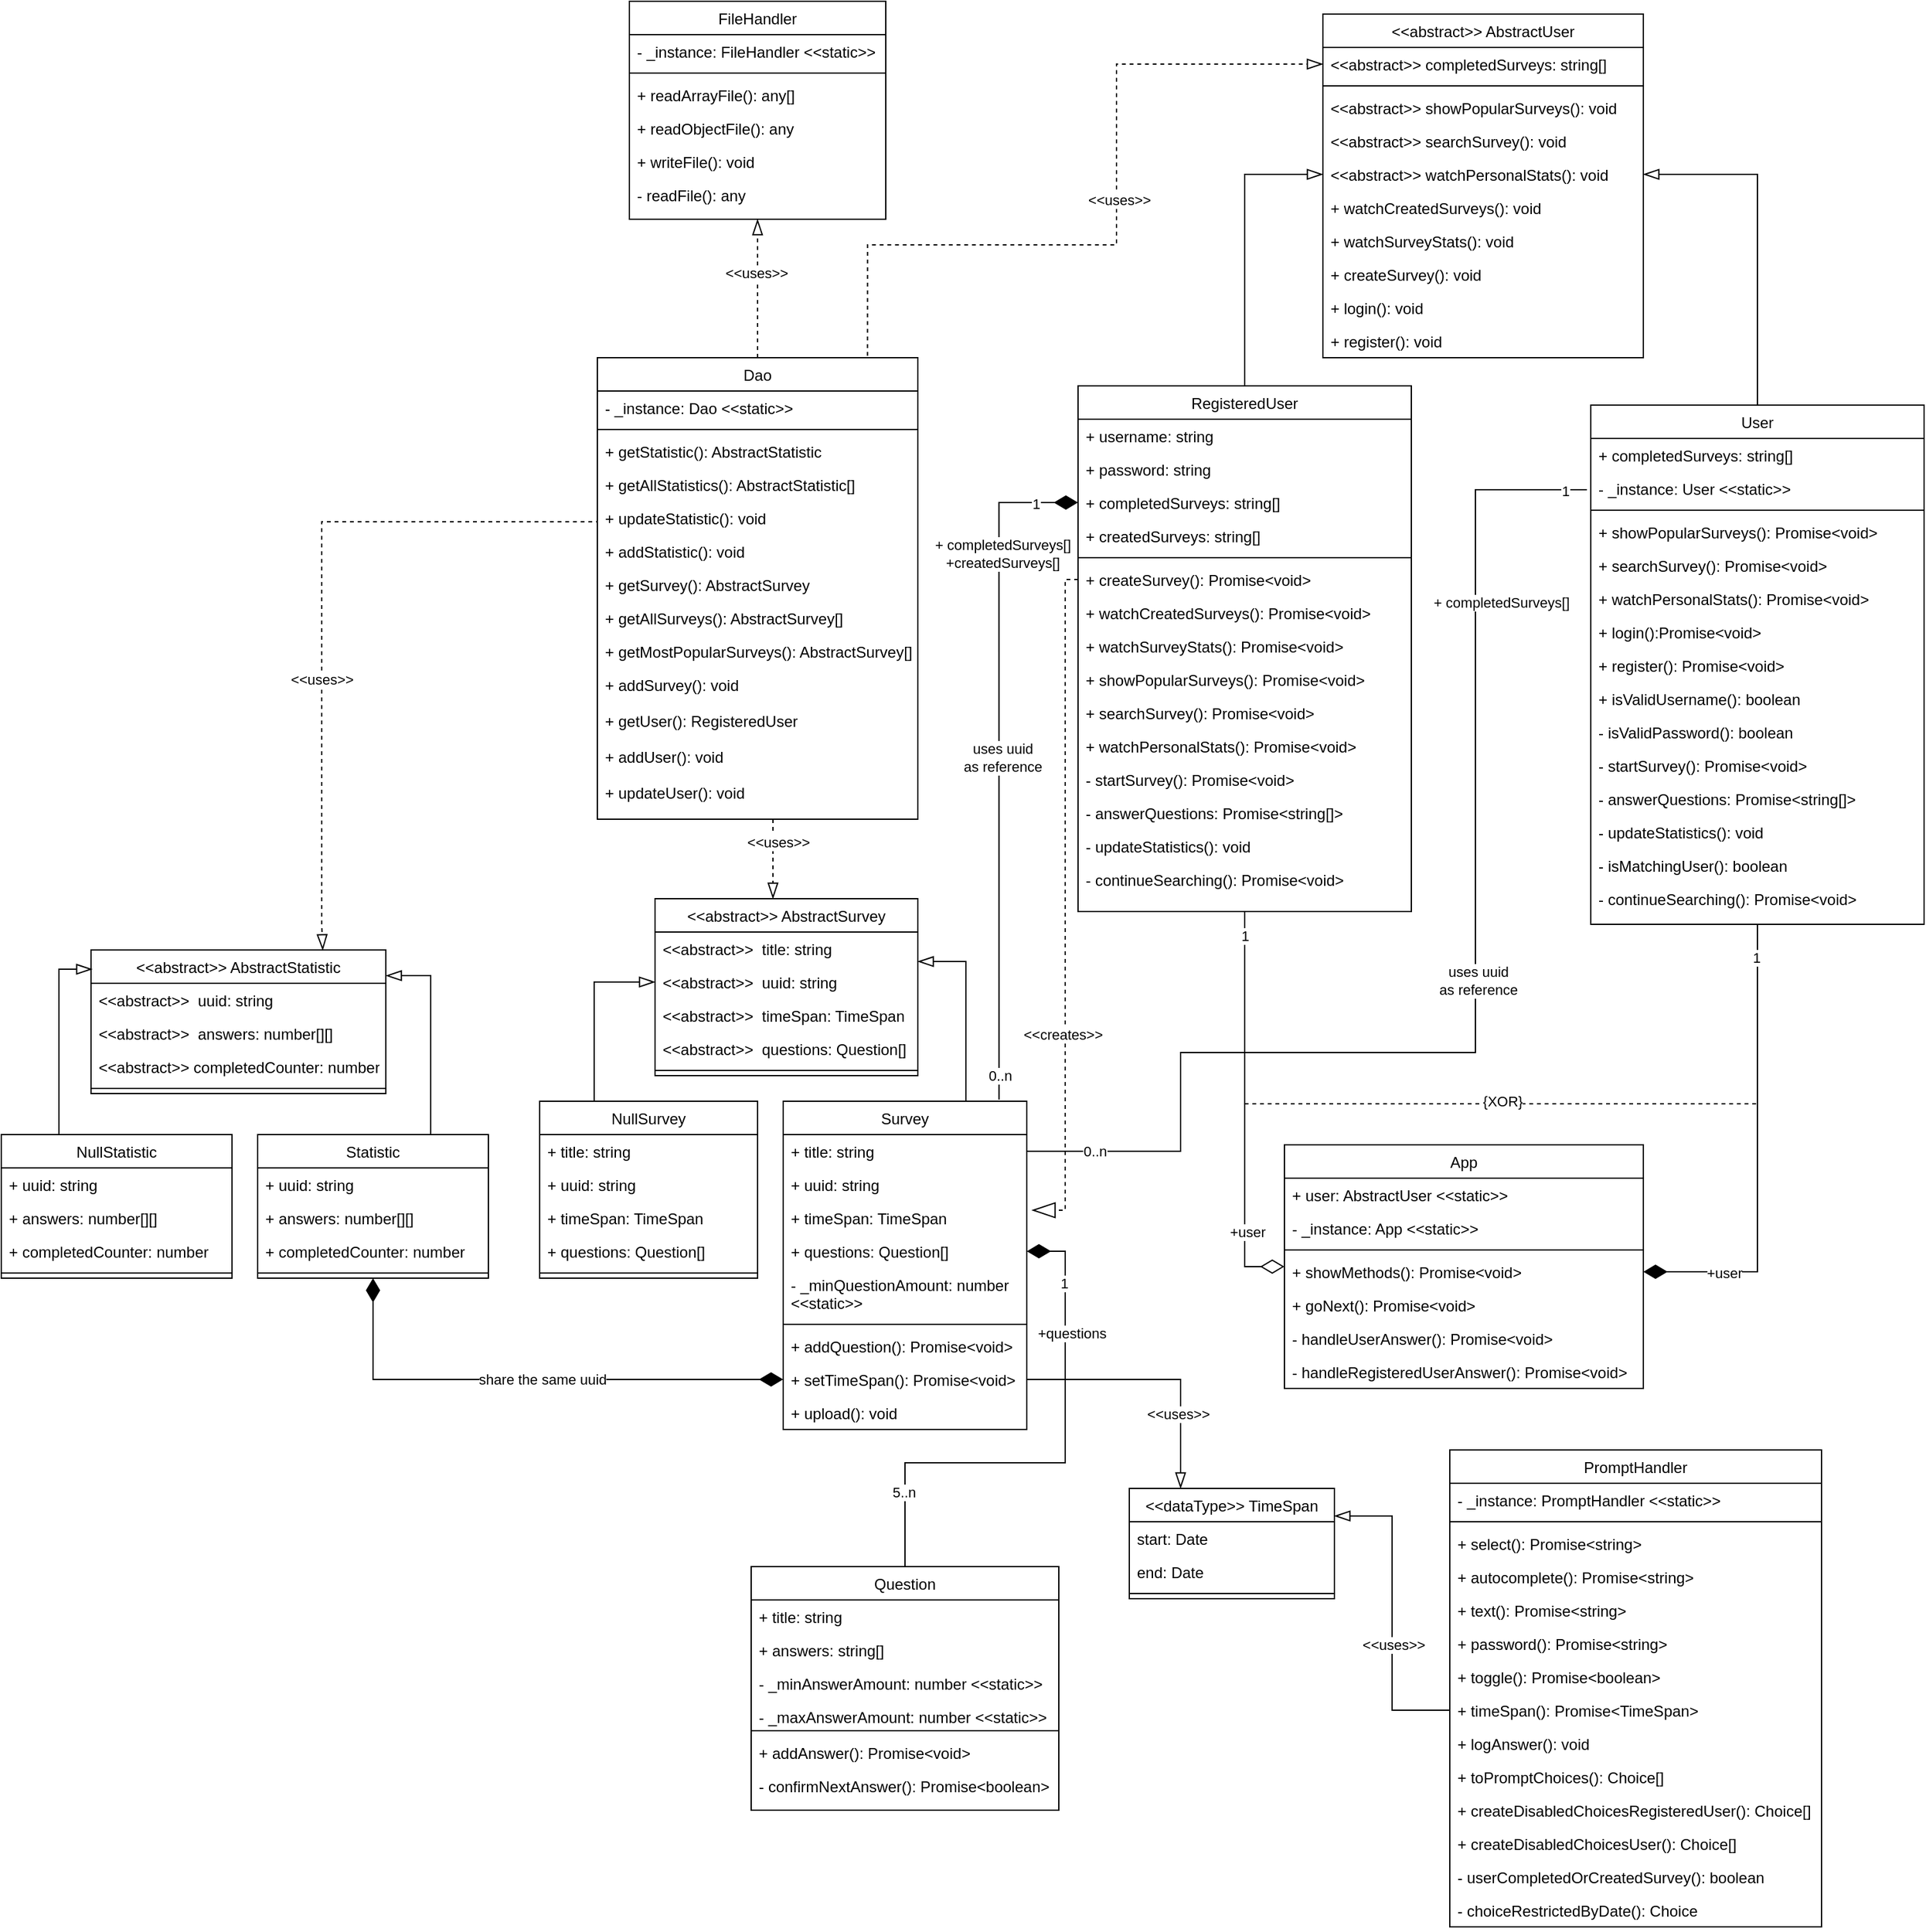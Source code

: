 <mxfile version="14.8.6" type="device"><diagram id="C5RBs43oDa-KdzZeNtuy" name="Page-1"><mxGraphModel dx="2031" dy="2303" grid="1" gridSize="10" guides="1" tooltips="1" connect="1" arrows="1" fold="1" page="1" pageScale="1" pageWidth="827" pageHeight="1169" math="0" shadow="0"><root><mxCell id="WIyWlLk6GJQsqaUBKTNV-0"/><mxCell id="WIyWlLk6GJQsqaUBKTNV-1" parent="WIyWlLk6GJQsqaUBKTNV-0"/><mxCell id="zcUz9C3Q5Ogb_dtJW3CB-0" value="App&#10;" style="swimlane;fontStyle=0;align=center;verticalAlign=top;childLayout=stackLayout;horizontal=1;startSize=26;horizontalStack=0;resizeParent=1;resizeLast=0;collapsible=1;marginBottom=0;rounded=0;shadow=0;strokeWidth=1;" parent="WIyWlLk6GJQsqaUBKTNV-1" vertex="1"><mxGeometry x="1101" y="-248" width="280" height="190" as="geometry"><mxRectangle x="130" y="380" width="160" height="26" as="alternateBounds"/></mxGeometry></mxCell><mxCell id="zcUz9C3Q5Ogb_dtJW3CB-2" value="+ user: AbstractUser &lt;&lt;static&gt;&gt;" style="text;align=left;verticalAlign=top;spacingLeft=4;spacingRight=4;overflow=hidden;rotatable=0;points=[[0,0.5],[1,0.5]];portConstraint=eastwest;rounded=0;shadow=0;html=0;" parent="zcUz9C3Q5Ogb_dtJW3CB-0" vertex="1"><mxGeometry y="26" width="280" height="26" as="geometry"/></mxCell><mxCell id="zcUz9C3Q5Ogb_dtJW3CB-3" value="- _instance: App &lt;&lt;static&gt;&gt;&#10; " style="text;align=left;verticalAlign=top;spacingLeft=4;spacingRight=4;overflow=hidden;rotatable=0;points=[[0,0.5],[1,0.5]];portConstraint=eastwest;rounded=0;shadow=0;html=0;" parent="zcUz9C3Q5Ogb_dtJW3CB-0" vertex="1"><mxGeometry y="52" width="280" height="26" as="geometry"/></mxCell><mxCell id="zcUz9C3Q5Ogb_dtJW3CB-5" value="" style="line;html=1;strokeWidth=1;align=left;verticalAlign=middle;spacingTop=-1;spacingLeft=3;spacingRight=3;rotatable=0;labelPosition=right;points=[];portConstraint=eastwest;" parent="zcUz9C3Q5Ogb_dtJW3CB-0" vertex="1"><mxGeometry y="78" width="280" height="8" as="geometry"/></mxCell><mxCell id="zcUz9C3Q5Ogb_dtJW3CB-6" value="+ showMethods(): Promise&lt;void&gt;" style="text;align=left;verticalAlign=top;spacingLeft=4;spacingRight=4;overflow=hidden;rotatable=0;points=[[0,0.5],[1,0.5]];portConstraint=eastwest;fontStyle=0" parent="zcUz9C3Q5Ogb_dtJW3CB-0" vertex="1"><mxGeometry y="86" width="280" height="26" as="geometry"/></mxCell><mxCell id="zcUz9C3Q5Ogb_dtJW3CB-7" value="+ goNext(): Promise&lt;void&gt;" style="text;align=left;verticalAlign=top;spacingLeft=4;spacingRight=4;overflow=hidden;rotatable=0;points=[[0,0.5],[1,0.5]];portConstraint=eastwest;fontStyle=0" parent="zcUz9C3Q5Ogb_dtJW3CB-0" vertex="1"><mxGeometry y="112" width="280" height="26" as="geometry"/></mxCell><mxCell id="zcUz9C3Q5Ogb_dtJW3CB-8" value="- handleUserAnswer(): Promise&lt;void&gt;" style="text;align=left;verticalAlign=top;spacingLeft=4;spacingRight=4;overflow=hidden;rotatable=0;points=[[0,0.5],[1,0.5]];portConstraint=eastwest;fontStyle=0" parent="zcUz9C3Q5Ogb_dtJW3CB-0" vertex="1"><mxGeometry y="138" width="280" height="26" as="geometry"/></mxCell><mxCell id="zcUz9C3Q5Ogb_dtJW3CB-9" value="- handleRegisteredUserAnswer(): Promise&lt;void&gt;" style="text;align=left;verticalAlign=top;spacingLeft=4;spacingRight=4;overflow=hidden;rotatable=0;points=[[0,0.5],[1,0.5]];portConstraint=eastwest;fontStyle=0" parent="zcUz9C3Q5Ogb_dtJW3CB-0" vertex="1"><mxGeometry y="164" width="280" height="26" as="geometry"/></mxCell><mxCell id="4sWp_LKo6j7eCjNR2Syv-11" style="edgeStyle=orthogonalEdgeStyle;rounded=0;orthogonalLoop=1;jettySize=auto;html=1;exitX=0.5;exitY=0;exitDx=0;exitDy=0;startArrow=none;startFill=0;endArrow=blockThin;endFill=0;startSize=6;endSize=10;strokeWidth=1;entryX=0.5;entryY=1;entryDx=0;entryDy=0;dashed=1;" edge="1" parent="WIyWlLk6GJQsqaUBKTNV-1" source="zcUz9C3Q5Ogb_dtJW3CB-10" target="zcUz9C3Q5Ogb_dtJW3CB-27"><mxGeometry relative="1" as="geometry"><mxPoint x="730" y="-1070" as="targetPoint"/></mxGeometry></mxCell><mxCell id="4sWp_LKo6j7eCjNR2Syv-12" value="&amp;lt;&amp;lt;uses&amp;gt;&amp;gt;" style="edgeLabel;html=1;align=center;verticalAlign=middle;resizable=0;points=[];" vertex="1" connectable="0" parent="4sWp_LKo6j7eCjNR2Syv-11"><mxGeometry x="0.218" y="1" relative="1" as="geometry"><mxPoint as="offset"/></mxGeometry></mxCell><mxCell id="4sWp_LKo6j7eCjNR2Syv-16" style="edgeStyle=orthogonalEdgeStyle;rounded=0;orthogonalLoop=1;jettySize=auto;html=1;exitX=0.5;exitY=1;exitDx=0;exitDy=0;dashed=1;startArrow=none;startFill=0;endArrow=blockThin;endFill=0;startSize=6;endSize=10;strokeWidth=1;" edge="1" parent="WIyWlLk6GJQsqaUBKTNV-1" source="zcUz9C3Q5Ogb_dtJW3CB-10" target="zcUz9C3Q5Ogb_dtJW3CB-44"><mxGeometry relative="1" as="geometry"><Array as="points"><mxPoint x="702" y="-480"/><mxPoint x="702" y="-480"/></Array></mxGeometry></mxCell><mxCell id="4sWp_LKo6j7eCjNR2Syv-17" value="&amp;lt;&amp;lt;uses&amp;gt;&amp;gt;" style="edgeLabel;html=1;align=center;verticalAlign=middle;resizable=0;points=[];" vertex="1" connectable="0" parent="4sWp_LKo6j7eCjNR2Syv-16"><mxGeometry x="-0.202" y="4" relative="1" as="geometry"><mxPoint as="offset"/></mxGeometry></mxCell><mxCell id="zcUz9C3Q5Ogb_dtJW3CB-10" value="Dao" style="swimlane;fontStyle=0;align=center;verticalAlign=top;childLayout=stackLayout;horizontal=1;startSize=26;horizontalStack=0;resizeParent=1;resizeLast=0;collapsible=1;marginBottom=0;rounded=0;shadow=0;strokeWidth=1;" parent="WIyWlLk6GJQsqaUBKTNV-1" vertex="1"><mxGeometry x="565" y="-862" width="250" height="360" as="geometry"><mxRectangle x="130" y="380" width="160" height="26" as="alternateBounds"/></mxGeometry></mxCell><mxCell id="zcUz9C3Q5Ogb_dtJW3CB-14" value="- _instance: Dao &lt;&lt;static&gt;&gt;" style="text;align=left;verticalAlign=top;spacingLeft=4;spacingRight=4;overflow=hidden;rotatable=0;points=[[0,0.5],[1,0.5]];portConstraint=eastwest;rounded=0;shadow=0;html=0;" parent="zcUz9C3Q5Ogb_dtJW3CB-10" vertex="1"><mxGeometry y="26" width="250" height="26" as="geometry"/></mxCell><mxCell id="zcUz9C3Q5Ogb_dtJW3CB-15" value="" style="line;html=1;strokeWidth=1;align=left;verticalAlign=middle;spacingTop=-1;spacingLeft=3;spacingRight=3;rotatable=0;labelPosition=right;points=[];portConstraint=eastwest;" parent="zcUz9C3Q5Ogb_dtJW3CB-10" vertex="1"><mxGeometry y="52" width="250" height="8" as="geometry"/></mxCell><mxCell id="zcUz9C3Q5Ogb_dtJW3CB-16" value="+ getStatistic(): AbstractStatistic" style="text;align=left;verticalAlign=top;spacingLeft=4;spacingRight=4;overflow=hidden;rotatable=0;points=[[0,0.5],[1,0.5]];portConstraint=eastwest;fontStyle=0" parent="zcUz9C3Q5Ogb_dtJW3CB-10" vertex="1"><mxGeometry y="60" width="250" height="26" as="geometry"/></mxCell><mxCell id="zcUz9C3Q5Ogb_dtJW3CB-17" value="+ getAllStatistics(): AbstractStatistic[]" style="text;align=left;verticalAlign=top;spacingLeft=4;spacingRight=4;overflow=hidden;rotatable=0;points=[[0,0.5],[1,0.5]];portConstraint=eastwest;fontStyle=0" parent="zcUz9C3Q5Ogb_dtJW3CB-10" vertex="1"><mxGeometry y="86" width="250" height="26" as="geometry"/></mxCell><mxCell id="zcUz9C3Q5Ogb_dtJW3CB-18" value="+ updateStatistic(): void" style="text;align=left;verticalAlign=top;spacingLeft=4;spacingRight=4;overflow=hidden;rotatable=0;points=[[0,0.5],[1,0.5]];portConstraint=eastwest;fontStyle=0" parent="zcUz9C3Q5Ogb_dtJW3CB-10" vertex="1"><mxGeometry y="112" width="250" height="26" as="geometry"/></mxCell><mxCell id="zcUz9C3Q5Ogb_dtJW3CB-20" value="+ addStatistic(): void" style="text;align=left;verticalAlign=top;spacingLeft=4;spacingRight=4;overflow=hidden;rotatable=0;points=[[0,0.5],[1,0.5]];portConstraint=eastwest;fontStyle=0" parent="zcUz9C3Q5Ogb_dtJW3CB-10" vertex="1"><mxGeometry y="138" width="250" height="26" as="geometry"/></mxCell><mxCell id="zcUz9C3Q5Ogb_dtJW3CB-21" value="+ getSurvey(): AbstractSurvey" style="text;align=left;verticalAlign=top;spacingLeft=4;spacingRight=4;overflow=hidden;rotatable=0;points=[[0,0.5],[1,0.5]];portConstraint=eastwest;fontStyle=0" parent="zcUz9C3Q5Ogb_dtJW3CB-10" vertex="1"><mxGeometry y="164" width="250" height="26" as="geometry"/></mxCell><mxCell id="zcUz9C3Q5Ogb_dtJW3CB-22" value="+ getAllSurveys(): AbstractSurvey[]" style="text;align=left;verticalAlign=top;spacingLeft=4;spacingRight=4;overflow=hidden;rotatable=0;points=[[0,0.5],[1,0.5]];portConstraint=eastwest;fontStyle=0" parent="zcUz9C3Q5Ogb_dtJW3CB-10" vertex="1"><mxGeometry y="190" width="250" height="26" as="geometry"/></mxCell><mxCell id="zcUz9C3Q5Ogb_dtJW3CB-23" value="+ getMostPopularSurveys(): AbstractSurvey[]" style="text;align=left;verticalAlign=top;spacingLeft=4;spacingRight=4;overflow=hidden;rotatable=0;points=[[0,0.5],[1,0.5]];portConstraint=eastwest;fontStyle=0" parent="zcUz9C3Q5Ogb_dtJW3CB-10" vertex="1"><mxGeometry y="216" width="250" height="26" as="geometry"/></mxCell><mxCell id="zcUz9C3Q5Ogb_dtJW3CB-19" value="+ addSurvey(): void" style="text;align=left;verticalAlign=top;spacingLeft=4;spacingRight=4;overflow=hidden;rotatable=0;points=[[0,0.5],[1,0.5]];portConstraint=eastwest;fontStyle=0" parent="zcUz9C3Q5Ogb_dtJW3CB-10" vertex="1"><mxGeometry y="242" width="250" height="28" as="geometry"/></mxCell><mxCell id="zcUz9C3Q5Ogb_dtJW3CB-24" value="+ getUser(): RegisteredUser" style="text;align=left;verticalAlign=top;spacingLeft=4;spacingRight=4;overflow=hidden;rotatable=0;points=[[0,0.5],[1,0.5]];portConstraint=eastwest;fontStyle=0" parent="zcUz9C3Q5Ogb_dtJW3CB-10" vertex="1"><mxGeometry y="270" width="250" height="28" as="geometry"/></mxCell><mxCell id="zcUz9C3Q5Ogb_dtJW3CB-25" value="+ addUser(): void" style="text;align=left;verticalAlign=top;spacingLeft=4;spacingRight=4;overflow=hidden;rotatable=0;points=[[0,0.5],[1,0.5]];portConstraint=eastwest;fontStyle=0" parent="zcUz9C3Q5Ogb_dtJW3CB-10" vertex="1"><mxGeometry y="298" width="250" height="28" as="geometry"/></mxCell><mxCell id="zcUz9C3Q5Ogb_dtJW3CB-26" value="+ updateUser(): void" style="text;align=left;verticalAlign=top;spacingLeft=4;spacingRight=4;overflow=hidden;rotatable=0;points=[[0,0.5],[1,0.5]];portConstraint=eastwest;fontStyle=0" parent="zcUz9C3Q5Ogb_dtJW3CB-10" vertex="1"><mxGeometry y="326" width="250" height="28" as="geometry"/></mxCell><mxCell id="zcUz9C3Q5Ogb_dtJW3CB-27" value="FileHandler" style="swimlane;fontStyle=0;align=center;verticalAlign=top;childLayout=stackLayout;horizontal=1;startSize=26;horizontalStack=0;resizeParent=1;resizeLast=0;collapsible=1;marginBottom=0;rounded=0;shadow=0;strokeWidth=1;" parent="WIyWlLk6GJQsqaUBKTNV-1" vertex="1"><mxGeometry x="590" y="-1140" width="200" height="170" as="geometry"><mxRectangle x="130" y="380" width="160" height="26" as="alternateBounds"/></mxGeometry></mxCell><mxCell id="zcUz9C3Q5Ogb_dtJW3CB-31" value="- _instance: FileHandler &lt;&lt;static&gt;&gt;" style="text;align=left;verticalAlign=top;spacingLeft=4;spacingRight=4;overflow=hidden;rotatable=0;points=[[0,0.5],[1,0.5]];portConstraint=eastwest;rounded=0;shadow=0;html=0;" parent="zcUz9C3Q5Ogb_dtJW3CB-27" vertex="1"><mxGeometry y="26" width="200" height="26" as="geometry"/></mxCell><mxCell id="zcUz9C3Q5Ogb_dtJW3CB-32" value="" style="line;html=1;strokeWidth=1;align=left;verticalAlign=middle;spacingTop=-1;spacingLeft=3;spacingRight=3;rotatable=0;labelPosition=right;points=[];portConstraint=eastwest;" parent="zcUz9C3Q5Ogb_dtJW3CB-27" vertex="1"><mxGeometry y="52" width="200" height="8" as="geometry"/></mxCell><mxCell id="zcUz9C3Q5Ogb_dtJW3CB-33" value="+ readArrayFile(): any[]" style="text;align=left;verticalAlign=top;spacingLeft=4;spacingRight=4;overflow=hidden;rotatable=0;points=[[0,0.5],[1,0.5]];portConstraint=eastwest;fontStyle=0" parent="zcUz9C3Q5Ogb_dtJW3CB-27" vertex="1"><mxGeometry y="60" width="200" height="26" as="geometry"/></mxCell><mxCell id="zcUz9C3Q5Ogb_dtJW3CB-34" value="+ readObjectFile(): any" style="text;align=left;verticalAlign=top;spacingLeft=4;spacingRight=4;overflow=hidden;rotatable=0;points=[[0,0.5],[1,0.5]];portConstraint=eastwest;fontStyle=0" parent="zcUz9C3Q5Ogb_dtJW3CB-27" vertex="1"><mxGeometry y="86" width="200" height="26" as="geometry"/></mxCell><mxCell id="zcUz9C3Q5Ogb_dtJW3CB-35" value="+ writeFile(): void" style="text;align=left;verticalAlign=top;spacingLeft=4;spacingRight=4;overflow=hidden;rotatable=0;points=[[0,0.5],[1,0.5]];portConstraint=eastwest;fontStyle=0" parent="zcUz9C3Q5Ogb_dtJW3CB-27" vertex="1"><mxGeometry y="112" width="200" height="26" as="geometry"/></mxCell><mxCell id="zcUz9C3Q5Ogb_dtJW3CB-36" value="- readFile(): any" style="text;align=left;verticalAlign=top;spacingLeft=4;spacingRight=4;overflow=hidden;rotatable=0;points=[[0,0.5],[1,0.5]];portConstraint=eastwest;fontStyle=0" parent="zcUz9C3Q5Ogb_dtJW3CB-27" vertex="1"><mxGeometry y="138" width="200" height="26" as="geometry"/></mxCell><mxCell id="zcUz9C3Q5Ogb_dtJW3CB-37" value="&lt;&lt;abstract&gt;&gt; AbstractStatistic" style="swimlane;fontStyle=0;align=center;verticalAlign=top;childLayout=stackLayout;horizontal=1;startSize=26;horizontalStack=0;resizeParent=1;resizeLast=0;collapsible=1;marginBottom=0;rounded=0;shadow=0;strokeWidth=1;" parent="WIyWlLk6GJQsqaUBKTNV-1" vertex="1"><mxGeometry x="170" y="-400" width="230" height="112" as="geometry"><mxRectangle x="130" y="380" width="160" height="26" as="alternateBounds"/></mxGeometry></mxCell><mxCell id="zcUz9C3Q5Ogb_dtJW3CB-38" value="&lt;&lt;abstract&gt;&gt;  uuid: string" style="text;align=left;verticalAlign=top;spacingLeft=4;spacingRight=4;overflow=hidden;rotatable=0;points=[[0,0.5],[1,0.5]];portConstraint=eastwest;rounded=0;shadow=0;html=0;" parent="zcUz9C3Q5Ogb_dtJW3CB-37" vertex="1"><mxGeometry y="26" width="230" height="26" as="geometry"/></mxCell><mxCell id="zcUz9C3Q5Ogb_dtJW3CB-39" value="&lt;&lt;abstract&gt;&gt;  answers: number[][]" style="text;align=left;verticalAlign=top;spacingLeft=4;spacingRight=4;overflow=hidden;rotatable=0;points=[[0,0.5],[1,0.5]];portConstraint=eastwest;rounded=0;shadow=0;html=0;" parent="zcUz9C3Q5Ogb_dtJW3CB-37" vertex="1"><mxGeometry y="52" width="230" height="26" as="geometry"/></mxCell><mxCell id="zcUz9C3Q5Ogb_dtJW3CB-40" value="&lt;&lt;abstract&gt;&gt; completedCounter: number" style="text;align=left;verticalAlign=top;spacingLeft=4;spacingRight=4;overflow=hidden;rotatable=0;points=[[0,0.5],[1,0.5]];portConstraint=eastwest;rounded=0;shadow=0;html=0;" parent="zcUz9C3Q5Ogb_dtJW3CB-37" vertex="1"><mxGeometry y="78" width="230" height="26" as="geometry"/></mxCell><mxCell id="zcUz9C3Q5Ogb_dtJW3CB-42" value="" style="line;html=1;strokeWidth=1;align=left;verticalAlign=middle;spacingTop=-1;spacingLeft=3;spacingRight=3;rotatable=0;labelPosition=right;points=[];portConstraint=eastwest;" parent="zcUz9C3Q5Ogb_dtJW3CB-37" vertex="1"><mxGeometry y="104" width="230" height="8" as="geometry"/></mxCell><mxCell id="zcUz9C3Q5Ogb_dtJW3CB-44" value="&lt;&lt;abstract&gt;&gt; AbstractSurvey" style="swimlane;fontStyle=0;align=center;verticalAlign=top;childLayout=stackLayout;horizontal=1;startSize=26;horizontalStack=0;resizeParent=1;resizeLast=0;collapsible=1;marginBottom=0;rounded=0;shadow=0;strokeWidth=1;" parent="WIyWlLk6GJQsqaUBKTNV-1" vertex="1"><mxGeometry x="610" y="-440" width="205" height="138" as="geometry"><mxRectangle x="130" y="380" width="160" height="26" as="alternateBounds"/></mxGeometry></mxCell><mxCell id="zcUz9C3Q5Ogb_dtJW3CB-49" value="&lt;&lt;abstract&gt;&gt;  title: string" style="text;align=left;verticalAlign=top;spacingLeft=4;spacingRight=4;overflow=hidden;rotatable=0;points=[[0,0.5],[1,0.5]];portConstraint=eastwest;rounded=0;shadow=0;html=0;" parent="zcUz9C3Q5Ogb_dtJW3CB-44" vertex="1"><mxGeometry y="26" width="205" height="26" as="geometry"/></mxCell><mxCell id="zcUz9C3Q5Ogb_dtJW3CB-45" value="&lt;&lt;abstract&gt;&gt;  uuid: string" style="text;align=left;verticalAlign=top;spacingLeft=4;spacingRight=4;overflow=hidden;rotatable=0;points=[[0,0.5],[1,0.5]];portConstraint=eastwest;rounded=0;shadow=0;html=0;" parent="zcUz9C3Q5Ogb_dtJW3CB-44" vertex="1"><mxGeometry y="52" width="205" height="26" as="geometry"/></mxCell><mxCell id="zcUz9C3Q5Ogb_dtJW3CB-46" value="&lt;&lt;abstract&gt;&gt;  timeSpan: TimeSpan" style="text;align=left;verticalAlign=top;spacingLeft=4;spacingRight=4;overflow=hidden;rotatable=0;points=[[0,0.5],[1,0.5]];portConstraint=eastwest;rounded=0;shadow=0;html=0;" parent="zcUz9C3Q5Ogb_dtJW3CB-44" vertex="1"><mxGeometry y="78" width="205" height="26" as="geometry"/></mxCell><mxCell id="zcUz9C3Q5Ogb_dtJW3CB-47" value="&lt;&lt;abstract&gt;&gt;  questions: Question[]" style="text;align=left;verticalAlign=top;spacingLeft=4;spacingRight=4;overflow=hidden;rotatable=0;points=[[0,0.5],[1,0.5]];portConstraint=eastwest;rounded=0;shadow=0;html=0;" parent="zcUz9C3Q5Ogb_dtJW3CB-44" vertex="1"><mxGeometry y="104" width="205" height="26" as="geometry"/></mxCell><mxCell id="zcUz9C3Q5Ogb_dtJW3CB-48" value="" style="line;html=1;strokeWidth=1;align=left;verticalAlign=middle;spacingTop=-1;spacingLeft=3;spacingRight=3;rotatable=0;labelPosition=right;points=[];portConstraint=eastwest;" parent="zcUz9C3Q5Ogb_dtJW3CB-44" vertex="1"><mxGeometry y="130" width="205" height="8" as="geometry"/></mxCell><mxCell id="zcUz9C3Q5Ogb_dtJW3CB-50" value="&lt;&lt;abstract&gt;&gt; AbstractUser" style="swimlane;fontStyle=0;align=center;verticalAlign=top;childLayout=stackLayout;horizontal=1;startSize=26;horizontalStack=0;resizeParent=1;resizeLast=0;collapsible=1;marginBottom=0;rounded=0;shadow=0;strokeWidth=1;" parent="WIyWlLk6GJQsqaUBKTNV-1" vertex="1"><mxGeometry x="1131" y="-1130" width="250" height="268" as="geometry"><mxRectangle x="130" y="380" width="160" height="26" as="alternateBounds"/></mxGeometry></mxCell><mxCell id="zcUz9C3Q5Ogb_dtJW3CB-51" value="&lt;&lt;abstract&gt;&gt; completedSurveys: string[]" style="text;align=left;verticalAlign=top;spacingLeft=4;spacingRight=4;overflow=hidden;rotatable=0;points=[[0,0.5],[1,0.5]];portConstraint=eastwest;rounded=0;shadow=0;html=0;" parent="zcUz9C3Q5Ogb_dtJW3CB-50" vertex="1"><mxGeometry y="26" width="250" height="26" as="geometry"/></mxCell><mxCell id="zcUz9C3Q5Ogb_dtJW3CB-55" value="" style="line;html=1;strokeWidth=1;align=left;verticalAlign=middle;spacingTop=-1;spacingLeft=3;spacingRight=3;rotatable=0;labelPosition=right;points=[];portConstraint=eastwest;" parent="zcUz9C3Q5Ogb_dtJW3CB-50" vertex="1"><mxGeometry y="52" width="250" height="8" as="geometry"/></mxCell><mxCell id="zcUz9C3Q5Ogb_dtJW3CB-56" value="&lt;&lt;abstract&gt;&gt; showPopularSurveys(): void" style="text;align=left;verticalAlign=top;spacingLeft=4;spacingRight=4;overflow=hidden;rotatable=0;points=[[0,0.5],[1,0.5]];portConstraint=eastwest;rounded=0;shadow=0;html=0;" parent="zcUz9C3Q5Ogb_dtJW3CB-50" vertex="1"><mxGeometry y="60" width="250" height="26" as="geometry"/></mxCell><mxCell id="zcUz9C3Q5Ogb_dtJW3CB-57" value="&lt;&lt;abstract&gt;&gt; searchSurvey(): void" style="text;align=left;verticalAlign=top;spacingLeft=4;spacingRight=4;overflow=hidden;rotatable=0;points=[[0,0.5],[1,0.5]];portConstraint=eastwest;rounded=0;shadow=0;html=0;" parent="zcUz9C3Q5Ogb_dtJW3CB-50" vertex="1"><mxGeometry y="86" width="250" height="26" as="geometry"/></mxCell><mxCell id="zcUz9C3Q5Ogb_dtJW3CB-59" value="&lt;&lt;abstract&gt;&gt; watchPersonalStats(): void" style="text;align=left;verticalAlign=top;spacingLeft=4;spacingRight=4;overflow=hidden;rotatable=0;points=[[0,0.5],[1,0.5]];portConstraint=eastwest;rounded=0;shadow=0;html=0;" parent="zcUz9C3Q5Ogb_dtJW3CB-50" vertex="1"><mxGeometry y="112" width="250" height="26" as="geometry"/></mxCell><mxCell id="zcUz9C3Q5Ogb_dtJW3CB-58" value="+ watchCreatedSurveys(): void" style="text;align=left;verticalAlign=top;spacingLeft=4;spacingRight=4;overflow=hidden;rotatable=0;points=[[0,0.5],[1,0.5]];portConstraint=eastwest;rounded=0;shadow=0;html=0;" parent="zcUz9C3Q5Ogb_dtJW3CB-50" vertex="1"><mxGeometry y="138" width="250" height="26" as="geometry"/></mxCell><mxCell id="zcUz9C3Q5Ogb_dtJW3CB-60" value="+ watchSurveyStats(): void" style="text;align=left;verticalAlign=top;spacingLeft=4;spacingRight=4;overflow=hidden;rotatable=0;points=[[0,0.5],[1,0.5]];portConstraint=eastwest;rounded=0;shadow=0;html=0;" parent="zcUz9C3Q5Ogb_dtJW3CB-50" vertex="1"><mxGeometry y="164" width="250" height="26" as="geometry"/></mxCell><mxCell id="zcUz9C3Q5Ogb_dtJW3CB-62" value="+ createSurvey(): void" style="text;align=left;verticalAlign=top;spacingLeft=4;spacingRight=4;overflow=hidden;rotatable=0;points=[[0,0.5],[1,0.5]];portConstraint=eastwest;rounded=0;shadow=0;html=0;" parent="zcUz9C3Q5Ogb_dtJW3CB-50" vertex="1"><mxGeometry y="190" width="250" height="26" as="geometry"/></mxCell><mxCell id="zcUz9C3Q5Ogb_dtJW3CB-61" value="+ login(): void" style="text;align=left;verticalAlign=top;spacingLeft=4;spacingRight=4;overflow=hidden;rotatable=0;points=[[0,0.5],[1,0.5]];portConstraint=eastwest;rounded=0;shadow=0;html=0;" parent="zcUz9C3Q5Ogb_dtJW3CB-50" vertex="1"><mxGeometry y="216" width="250" height="26" as="geometry"/></mxCell><mxCell id="zcUz9C3Q5Ogb_dtJW3CB-63" value="+ register(): void" style="text;align=left;verticalAlign=top;spacingLeft=4;spacingRight=4;overflow=hidden;rotatable=0;points=[[0,0.5],[1,0.5]];portConstraint=eastwest;rounded=0;shadow=0;html=0;" parent="zcUz9C3Q5Ogb_dtJW3CB-50" vertex="1"><mxGeometry y="242" width="250" height="26" as="geometry"/></mxCell><mxCell id="4sWp_LKo6j7eCjNR2Syv-1" style="edgeStyle=orthogonalEdgeStyle;rounded=0;orthogonalLoop=1;jettySize=auto;html=1;exitX=0.5;exitY=1;exitDx=0;exitDy=0;entryX=1;entryY=0.5;entryDx=0;entryDy=0;startArrow=none;startFill=0;endArrow=diamondThin;endFill=1;strokeWidth=1;startSize=6;endSize=16;" edge="1" parent="WIyWlLk6GJQsqaUBKTNV-1" source="zcUz9C3Q5Ogb_dtJW3CB-64" target="zcUz9C3Q5Ogb_dtJW3CB-6"><mxGeometry relative="1" as="geometry"/></mxCell><mxCell id="4sWp_LKo6j7eCjNR2Syv-4" value="+user" style="edgeLabel;html=1;align=center;verticalAlign=middle;resizable=0;points=[];" vertex="1" connectable="0" parent="4sWp_LKo6j7eCjNR2Syv-1"><mxGeometry x="0.654" y="1" relative="1" as="geometry"><mxPoint as="offset"/></mxGeometry></mxCell><mxCell id="4sWp_LKo6j7eCjNR2Syv-6" value="1" style="edgeLabel;html=1;align=center;verticalAlign=middle;resizable=0;points=[];" vertex="1" connectable="0" parent="4sWp_LKo6j7eCjNR2Syv-1"><mxGeometry x="-0.858" y="-1" relative="1" as="geometry"><mxPoint as="offset"/></mxGeometry></mxCell><mxCell id="4sWp_LKo6j7eCjNR2Syv-9" style="edgeStyle=orthogonalEdgeStyle;rounded=0;orthogonalLoop=1;jettySize=auto;html=1;exitX=0.5;exitY=0;exitDx=0;exitDy=0;entryX=1;entryY=0.5;entryDx=0;entryDy=0;startArrow=none;startFill=0;endArrow=blockThin;endFill=0;startSize=6;endSize=10;strokeWidth=1;" edge="1" parent="WIyWlLk6GJQsqaUBKTNV-1" source="zcUz9C3Q5Ogb_dtJW3CB-64" target="zcUz9C3Q5Ogb_dtJW3CB-59"><mxGeometry relative="1" as="geometry"/></mxCell><mxCell id="zcUz9C3Q5Ogb_dtJW3CB-64" value="User" style="swimlane;fontStyle=0;align=center;verticalAlign=top;childLayout=stackLayout;horizontal=1;startSize=26;horizontalStack=0;resizeParent=1;resizeLast=0;collapsible=1;marginBottom=0;rounded=0;shadow=0;strokeWidth=1;" parent="WIyWlLk6GJQsqaUBKTNV-1" vertex="1"><mxGeometry x="1340" y="-825" width="260" height="405" as="geometry"><mxRectangle x="130" y="380" width="160" height="26" as="alternateBounds"/></mxGeometry></mxCell><mxCell id="zcUz9C3Q5Ogb_dtJW3CB-65" value="+ completedSurveys: string[]" style="text;align=left;verticalAlign=top;spacingLeft=4;spacingRight=4;overflow=hidden;rotatable=0;points=[[0,0.5],[1,0.5]];portConstraint=eastwest;rounded=0;shadow=0;html=0;" parent="zcUz9C3Q5Ogb_dtJW3CB-64" vertex="1"><mxGeometry y="26" width="260" height="26" as="geometry"/></mxCell><mxCell id="zcUz9C3Q5Ogb_dtJW3CB-75" value="- _instance: User &lt;&lt;static&gt;&gt;" style="text;align=left;verticalAlign=top;spacingLeft=4;spacingRight=4;overflow=hidden;rotatable=0;points=[[0,0.5],[1,0.5]];portConstraint=eastwest;rounded=0;shadow=0;html=0;" parent="zcUz9C3Q5Ogb_dtJW3CB-64" vertex="1"><mxGeometry y="52" width="260" height="26" as="geometry"/></mxCell><mxCell id="zcUz9C3Q5Ogb_dtJW3CB-66" value="" style="line;html=1;strokeWidth=1;align=left;verticalAlign=middle;spacingTop=-1;spacingLeft=3;spacingRight=3;rotatable=0;labelPosition=right;points=[];portConstraint=eastwest;" parent="zcUz9C3Q5Ogb_dtJW3CB-64" vertex="1"><mxGeometry y="78" width="260" height="8" as="geometry"/></mxCell><mxCell id="zcUz9C3Q5Ogb_dtJW3CB-67" value="+ showPopularSurveys(): Promise&lt;void&gt;" style="text;align=left;verticalAlign=top;spacingLeft=4;spacingRight=4;overflow=hidden;rotatable=0;points=[[0,0.5],[1,0.5]];portConstraint=eastwest;rounded=0;shadow=0;html=0;" parent="zcUz9C3Q5Ogb_dtJW3CB-64" vertex="1"><mxGeometry y="86" width="260" height="26" as="geometry"/></mxCell><mxCell id="zcUz9C3Q5Ogb_dtJW3CB-68" value="+ searchSurvey(): Promise&lt;void&gt;" style="text;align=left;verticalAlign=top;spacingLeft=4;spacingRight=4;overflow=hidden;rotatable=0;points=[[0,0.5],[1,0.5]];portConstraint=eastwest;rounded=0;shadow=0;html=0;" parent="zcUz9C3Q5Ogb_dtJW3CB-64" vertex="1"><mxGeometry y="112" width="260" height="26" as="geometry"/></mxCell><mxCell id="zcUz9C3Q5Ogb_dtJW3CB-69" value="+ watchPersonalStats(): Promise&lt;void&gt;" style="text;align=left;verticalAlign=top;spacingLeft=4;spacingRight=4;overflow=hidden;rotatable=0;points=[[0,0.5],[1,0.5]];portConstraint=eastwest;rounded=0;shadow=0;html=0;" parent="zcUz9C3Q5Ogb_dtJW3CB-64" vertex="1"><mxGeometry y="138" width="260" height="26" as="geometry"/></mxCell><mxCell id="zcUz9C3Q5Ogb_dtJW3CB-73" value="+ login():Promise&lt;void&gt;" style="text;align=left;verticalAlign=top;spacingLeft=4;spacingRight=4;overflow=hidden;rotatable=0;points=[[0,0.5],[1,0.5]];portConstraint=eastwest;rounded=0;shadow=0;html=0;" parent="zcUz9C3Q5Ogb_dtJW3CB-64" vertex="1"><mxGeometry y="164" width="260" height="26" as="geometry"/></mxCell><mxCell id="zcUz9C3Q5Ogb_dtJW3CB-74" value="+ register(): Promise&lt;void&gt;" style="text;align=left;verticalAlign=top;spacingLeft=4;spacingRight=4;overflow=hidden;rotatable=0;points=[[0,0.5],[1,0.5]];portConstraint=eastwest;rounded=0;shadow=0;html=0;" parent="zcUz9C3Q5Ogb_dtJW3CB-64" vertex="1"><mxGeometry y="190" width="260" height="26" as="geometry"/></mxCell><mxCell id="zcUz9C3Q5Ogb_dtJW3CB-76" value="+ isValidUsername(): boolean" style="text;align=left;verticalAlign=top;spacingLeft=4;spacingRight=4;overflow=hidden;rotatable=0;points=[[0,0.5],[1,0.5]];portConstraint=eastwest;rounded=0;shadow=0;html=0;" parent="zcUz9C3Q5Ogb_dtJW3CB-64" vertex="1"><mxGeometry y="216" width="260" height="26" as="geometry"/></mxCell><mxCell id="zcUz9C3Q5Ogb_dtJW3CB-77" value="- isValidPassword(): boolean" style="text;align=left;verticalAlign=top;spacingLeft=4;spacingRight=4;overflow=hidden;rotatable=0;points=[[0,0.5],[1,0.5]];portConstraint=eastwest;rounded=0;shadow=0;html=0;" parent="zcUz9C3Q5Ogb_dtJW3CB-64" vertex="1"><mxGeometry y="242" width="260" height="26" as="geometry"/></mxCell><mxCell id="zcUz9C3Q5Ogb_dtJW3CB-79" value="- startSurvey(): Promise&lt;void&gt;" style="text;align=left;verticalAlign=top;spacingLeft=4;spacingRight=4;overflow=hidden;rotatable=0;points=[[0,0.5],[1,0.5]];portConstraint=eastwest;rounded=0;shadow=0;html=0;" parent="zcUz9C3Q5Ogb_dtJW3CB-64" vertex="1"><mxGeometry y="268" width="260" height="26" as="geometry"/></mxCell><mxCell id="zcUz9C3Q5Ogb_dtJW3CB-80" value="- answerQuestions: Promise&lt;string[]&gt;" style="text;align=left;verticalAlign=top;spacingLeft=4;spacingRight=4;overflow=hidden;rotatable=0;points=[[0,0.5],[1,0.5]];portConstraint=eastwest;rounded=0;shadow=0;html=0;" parent="zcUz9C3Q5Ogb_dtJW3CB-64" vertex="1"><mxGeometry y="294" width="260" height="26" as="geometry"/></mxCell><mxCell id="zcUz9C3Q5Ogb_dtJW3CB-82" value="- updateStatistics(): void" style="text;align=left;verticalAlign=top;spacingLeft=4;spacingRight=4;overflow=hidden;rotatable=0;points=[[0,0.5],[1,0.5]];portConstraint=eastwest;rounded=0;shadow=0;html=0;" parent="zcUz9C3Q5Ogb_dtJW3CB-64" vertex="1"><mxGeometry y="320" width="260" height="26" as="geometry"/></mxCell><mxCell id="zcUz9C3Q5Ogb_dtJW3CB-83" value="- isMatchingUser(): boolean" style="text;align=left;verticalAlign=top;spacingLeft=4;spacingRight=4;overflow=hidden;rotatable=0;points=[[0,0.5],[1,0.5]];portConstraint=eastwest;rounded=0;shadow=0;html=0;" parent="zcUz9C3Q5Ogb_dtJW3CB-64" vertex="1"><mxGeometry y="346" width="260" height="26" as="geometry"/></mxCell><mxCell id="zcUz9C3Q5Ogb_dtJW3CB-84" value="- continueSearching(): Promise&lt;void&gt;" style="text;align=left;verticalAlign=top;spacingLeft=4;spacingRight=4;overflow=hidden;rotatable=0;points=[[0,0.5],[1,0.5]];portConstraint=eastwest;rounded=0;shadow=0;html=0;" parent="zcUz9C3Q5Ogb_dtJW3CB-64" vertex="1"><mxGeometry y="372" width="260" height="26" as="geometry"/></mxCell><mxCell id="4sWp_LKo6j7eCjNR2Syv-0" style="edgeStyle=orthogonalEdgeStyle;rounded=0;orthogonalLoop=1;jettySize=auto;html=1;exitX=0.5;exitY=1;exitDx=0;exitDy=0;entryX=0;entryY=0.5;entryDx=0;entryDy=0;endArrow=diamondThin;endFill=0;endSize=16;" edge="1" parent="WIyWlLk6GJQsqaUBKTNV-1" source="zcUz9C3Q5Ogb_dtJW3CB-85" target="zcUz9C3Q5Ogb_dtJW3CB-0"><mxGeometry relative="1" as="geometry"/></mxCell><mxCell id="4sWp_LKo6j7eCjNR2Syv-5" value="+user" style="edgeLabel;html=1;align=center;verticalAlign=middle;resizable=0;points=[];" vertex="1" connectable="0" parent="4sWp_LKo6j7eCjNR2Syv-0"><mxGeometry x="0.623" y="2" relative="1" as="geometry"><mxPoint as="offset"/></mxGeometry></mxCell><mxCell id="4sWp_LKo6j7eCjNR2Syv-7" value="1" style="edgeLabel;html=1;align=center;verticalAlign=middle;resizable=0;points=[];" vertex="1" connectable="0" parent="4sWp_LKo6j7eCjNR2Syv-0"><mxGeometry x="-0.877" relative="1" as="geometry"><mxPoint as="offset"/></mxGeometry></mxCell><mxCell id="4sWp_LKo6j7eCjNR2Syv-8" style="edgeStyle=orthogonalEdgeStyle;rounded=0;orthogonalLoop=1;jettySize=auto;html=1;exitX=0.5;exitY=0;exitDx=0;exitDy=0;entryX=0;entryY=0.5;entryDx=0;entryDy=0;startArrow=none;startFill=0;endArrow=blockThin;endFill=0;startSize=6;endSize=10;strokeWidth=1;" edge="1" parent="WIyWlLk6GJQsqaUBKTNV-1" source="zcUz9C3Q5Ogb_dtJW3CB-85" target="zcUz9C3Q5Ogb_dtJW3CB-59"><mxGeometry relative="1" as="geometry"/></mxCell><mxCell id="zcUz9C3Q5Ogb_dtJW3CB-85" value="RegisteredUser" style="swimlane;fontStyle=0;align=center;verticalAlign=top;childLayout=stackLayout;horizontal=1;startSize=26;horizontalStack=0;resizeParent=1;resizeLast=0;collapsible=1;marginBottom=0;rounded=0;shadow=0;strokeWidth=1;" parent="WIyWlLk6GJQsqaUBKTNV-1" vertex="1"><mxGeometry x="940" y="-840" width="260" height="410" as="geometry"><mxRectangle x="130" y="380" width="160" height="26" as="alternateBounds"/></mxGeometry></mxCell><mxCell id="zcUz9C3Q5Ogb_dtJW3CB-104" value="+ username: string" style="text;align=left;verticalAlign=top;spacingLeft=4;spacingRight=4;overflow=hidden;rotatable=0;points=[[0,0.5],[1,0.5]];portConstraint=eastwest;rounded=0;shadow=0;html=0;" parent="zcUz9C3Q5Ogb_dtJW3CB-85" vertex="1"><mxGeometry y="26" width="260" height="26" as="geometry"/></mxCell><mxCell id="zcUz9C3Q5Ogb_dtJW3CB-103" value="+ password: string" style="text;align=left;verticalAlign=top;spacingLeft=4;spacingRight=4;overflow=hidden;rotatable=0;points=[[0,0.5],[1,0.5]];portConstraint=eastwest;rounded=0;shadow=0;html=0;" parent="zcUz9C3Q5Ogb_dtJW3CB-85" vertex="1"><mxGeometry y="52" width="260" height="26" as="geometry"/></mxCell><mxCell id="zcUz9C3Q5Ogb_dtJW3CB-86" value="+ completedSurveys: string[]" style="text;align=left;verticalAlign=top;spacingLeft=4;spacingRight=4;overflow=hidden;rotatable=0;points=[[0,0.5],[1,0.5]];portConstraint=eastwest;rounded=0;shadow=0;html=0;" parent="zcUz9C3Q5Ogb_dtJW3CB-85" vertex="1"><mxGeometry y="78" width="260" height="26" as="geometry"/></mxCell><mxCell id="zcUz9C3Q5Ogb_dtJW3CB-87" value="+ createdSurveys: string[]" style="text;align=left;verticalAlign=top;spacingLeft=4;spacingRight=4;overflow=hidden;rotatable=0;points=[[0,0.5],[1,0.5]];portConstraint=eastwest;rounded=0;shadow=0;html=0;" parent="zcUz9C3Q5Ogb_dtJW3CB-85" vertex="1"><mxGeometry y="104" width="260" height="26" as="geometry"/></mxCell><mxCell id="zcUz9C3Q5Ogb_dtJW3CB-88" value="" style="line;html=1;strokeWidth=1;align=left;verticalAlign=middle;spacingTop=-1;spacingLeft=3;spacingRight=3;rotatable=0;labelPosition=right;points=[];portConstraint=eastwest;" parent="zcUz9C3Q5Ogb_dtJW3CB-85" vertex="1"><mxGeometry y="130" width="260" height="8" as="geometry"/></mxCell><mxCell id="zcUz9C3Q5Ogb_dtJW3CB-105" value="+ createSurvey(): Promise&lt;void&gt;" style="text;align=left;verticalAlign=top;spacingLeft=4;spacingRight=4;overflow=hidden;rotatable=0;points=[[0,0.5],[1,0.5]];portConstraint=eastwest;rounded=0;shadow=0;html=0;" parent="zcUz9C3Q5Ogb_dtJW3CB-85" vertex="1"><mxGeometry y="138" width="260" height="26" as="geometry"/></mxCell><mxCell id="zcUz9C3Q5Ogb_dtJW3CB-106" value="+ watchCreatedSurveys(): Promise&lt;void&gt;" style="text;align=left;verticalAlign=top;spacingLeft=4;spacingRight=4;overflow=hidden;rotatable=0;points=[[0,0.5],[1,0.5]];portConstraint=eastwest;rounded=0;shadow=0;html=0;" parent="zcUz9C3Q5Ogb_dtJW3CB-85" vertex="1"><mxGeometry y="164" width="260" height="26" as="geometry"/></mxCell><mxCell id="zcUz9C3Q5Ogb_dtJW3CB-107" value="+ watchSurveyStats(): Promise&lt;void&gt;" style="text;align=left;verticalAlign=top;spacingLeft=4;spacingRight=4;overflow=hidden;rotatable=0;points=[[0,0.5],[1,0.5]];portConstraint=eastwest;rounded=0;shadow=0;html=0;" parent="zcUz9C3Q5Ogb_dtJW3CB-85" vertex="1"><mxGeometry y="190" width="260" height="26" as="geometry"/></mxCell><mxCell id="zcUz9C3Q5Ogb_dtJW3CB-89" value="+ showPopularSurveys(): Promise&lt;void&gt;" style="text;align=left;verticalAlign=top;spacingLeft=4;spacingRight=4;overflow=hidden;rotatable=0;points=[[0,0.5],[1,0.5]];portConstraint=eastwest;rounded=0;shadow=0;html=0;" parent="zcUz9C3Q5Ogb_dtJW3CB-85" vertex="1"><mxGeometry y="216" width="260" height="26" as="geometry"/></mxCell><mxCell id="zcUz9C3Q5Ogb_dtJW3CB-90" value="+ searchSurvey(): Promise&lt;void&gt;" style="text;align=left;verticalAlign=top;spacingLeft=4;spacingRight=4;overflow=hidden;rotatable=0;points=[[0,0.5],[1,0.5]];portConstraint=eastwest;rounded=0;shadow=0;html=0;" parent="zcUz9C3Q5Ogb_dtJW3CB-85" vertex="1"><mxGeometry y="242" width="260" height="26" as="geometry"/></mxCell><mxCell id="zcUz9C3Q5Ogb_dtJW3CB-91" value="+ watchPersonalStats(): Promise&lt;void&gt;" style="text;align=left;verticalAlign=top;spacingLeft=4;spacingRight=4;overflow=hidden;rotatable=0;points=[[0,0.5],[1,0.5]];portConstraint=eastwest;rounded=0;shadow=0;html=0;" parent="zcUz9C3Q5Ogb_dtJW3CB-85" vertex="1"><mxGeometry y="268" width="260" height="26" as="geometry"/></mxCell><mxCell id="zcUz9C3Q5Ogb_dtJW3CB-96" value="- startSurvey(): Promise&lt;void&gt;" style="text;align=left;verticalAlign=top;spacingLeft=4;spacingRight=4;overflow=hidden;rotatable=0;points=[[0,0.5],[1,0.5]];portConstraint=eastwest;rounded=0;shadow=0;html=0;" parent="zcUz9C3Q5Ogb_dtJW3CB-85" vertex="1"><mxGeometry y="294" width="260" height="26" as="geometry"/></mxCell><mxCell id="zcUz9C3Q5Ogb_dtJW3CB-97" value="- answerQuestions: Promise&lt;string[]&gt;" style="text;align=left;verticalAlign=top;spacingLeft=4;spacingRight=4;overflow=hidden;rotatable=0;points=[[0,0.5],[1,0.5]];portConstraint=eastwest;rounded=0;shadow=0;html=0;" parent="zcUz9C3Q5Ogb_dtJW3CB-85" vertex="1"><mxGeometry y="320" width="260" height="26" as="geometry"/></mxCell><mxCell id="zcUz9C3Q5Ogb_dtJW3CB-99" value="- updateStatistics(): void" style="text;align=left;verticalAlign=top;spacingLeft=4;spacingRight=4;overflow=hidden;rotatable=0;points=[[0,0.5],[1,0.5]];portConstraint=eastwest;rounded=0;shadow=0;html=0;" parent="zcUz9C3Q5Ogb_dtJW3CB-85" vertex="1"><mxGeometry y="346" width="260" height="26" as="geometry"/></mxCell><mxCell id="zcUz9C3Q5Ogb_dtJW3CB-102" value="- continueSearching(): Promise&lt;void&gt;" style="text;align=left;verticalAlign=top;spacingLeft=4;spacingRight=4;overflow=hidden;rotatable=0;points=[[0,0.5],[1,0.5]];portConstraint=eastwest;rounded=0;shadow=0;html=0;" parent="zcUz9C3Q5Ogb_dtJW3CB-85" vertex="1"><mxGeometry y="372" width="260" height="26" as="geometry"/></mxCell><mxCell id="4sWp_LKo6j7eCjNR2Syv-20" style="edgeStyle=orthogonalEdgeStyle;rounded=0;orthogonalLoop=1;jettySize=auto;html=1;exitX=0.75;exitY=0;exitDx=0;exitDy=0;entryX=1;entryY=0.179;entryDx=0;entryDy=0;entryPerimeter=0;startArrow=none;startFill=0;endArrow=blockThin;endFill=0;startSize=6;endSize=10;strokeWidth=1;" edge="1" parent="WIyWlLk6GJQsqaUBKTNV-1" source="zcUz9C3Q5Ogb_dtJW3CB-116" target="zcUz9C3Q5Ogb_dtJW3CB-37"><mxGeometry relative="1" as="geometry"/></mxCell><mxCell id="4sWp_LKo6j7eCjNR2Syv-30" style="edgeStyle=orthogonalEdgeStyle;rounded=0;orthogonalLoop=1;jettySize=auto;html=1;exitX=0.5;exitY=1;exitDx=0;exitDy=0;entryX=0;entryY=0.5;entryDx=0;entryDy=0;startArrow=diamondThin;startFill=1;endArrow=diamondThin;endFill=1;startSize=16;endSize=16;strokeWidth=1;" edge="1" parent="WIyWlLk6GJQsqaUBKTNV-1" source="zcUz9C3Q5Ogb_dtJW3CB-116" target="zcUz9C3Q5Ogb_dtJW3CB-134"><mxGeometry relative="1" as="geometry"/></mxCell><mxCell id="4sWp_LKo6j7eCjNR2Syv-31" value="share the same uuid" style="edgeLabel;html=1;align=center;verticalAlign=middle;resizable=0;points=[];" vertex="1" connectable="0" parent="4sWp_LKo6j7eCjNR2Syv-30"><mxGeometry x="-0.122" y="4" relative="1" as="geometry"><mxPoint x="36" y="4" as="offset"/></mxGeometry></mxCell><mxCell id="zcUz9C3Q5Ogb_dtJW3CB-116" value="Statistic" style="swimlane;fontStyle=0;align=center;verticalAlign=top;childLayout=stackLayout;horizontal=1;startSize=26;horizontalStack=0;resizeParent=1;resizeLast=0;collapsible=1;marginBottom=0;rounded=0;shadow=0;strokeWidth=1;" parent="WIyWlLk6GJQsqaUBKTNV-1" vertex="1"><mxGeometry x="300" y="-256" width="180" height="112" as="geometry"><mxRectangle x="130" y="380" width="160" height="26" as="alternateBounds"/></mxGeometry></mxCell><mxCell id="zcUz9C3Q5Ogb_dtJW3CB-117" value="+ uuid: string" style="text;align=left;verticalAlign=top;spacingLeft=4;spacingRight=4;overflow=hidden;rotatable=0;points=[[0,0.5],[1,0.5]];portConstraint=eastwest;rounded=0;shadow=0;html=0;" parent="zcUz9C3Q5Ogb_dtJW3CB-116" vertex="1"><mxGeometry y="26" width="180" height="26" as="geometry"/></mxCell><mxCell id="zcUz9C3Q5Ogb_dtJW3CB-118" value="+ answers: number[][]" style="text;align=left;verticalAlign=top;spacingLeft=4;spacingRight=4;overflow=hidden;rotatable=0;points=[[0,0.5],[1,0.5]];portConstraint=eastwest;rounded=0;shadow=0;html=0;" parent="zcUz9C3Q5Ogb_dtJW3CB-116" vertex="1"><mxGeometry y="52" width="180" height="26" as="geometry"/></mxCell><mxCell id="zcUz9C3Q5Ogb_dtJW3CB-119" value="+ completedCounter: number" style="text;align=left;verticalAlign=top;spacingLeft=4;spacingRight=4;overflow=hidden;rotatable=0;points=[[0,0.5],[1,0.5]];portConstraint=eastwest;rounded=0;shadow=0;html=0;" parent="zcUz9C3Q5Ogb_dtJW3CB-116" vertex="1"><mxGeometry y="78" width="180" height="26" as="geometry"/></mxCell><mxCell id="zcUz9C3Q5Ogb_dtJW3CB-120" value="" style="line;html=1;strokeWidth=1;align=left;verticalAlign=middle;spacingTop=-1;spacingLeft=3;spacingRight=3;rotatable=0;labelPosition=right;points=[];portConstraint=eastwest;" parent="zcUz9C3Q5Ogb_dtJW3CB-116" vertex="1"><mxGeometry y="104" width="180" height="8" as="geometry"/></mxCell><mxCell id="4sWp_LKo6j7eCjNR2Syv-21" style="edgeStyle=orthogonalEdgeStyle;rounded=0;orthogonalLoop=1;jettySize=auto;html=1;exitX=0.25;exitY=0;exitDx=0;exitDy=0;entryX=0.004;entryY=0.134;entryDx=0;entryDy=0;entryPerimeter=0;startArrow=none;startFill=0;endArrow=blockThin;endFill=0;startSize=6;endSize=10;strokeWidth=1;" edge="1" parent="WIyWlLk6GJQsqaUBKTNV-1" source="zcUz9C3Q5Ogb_dtJW3CB-121" target="zcUz9C3Q5Ogb_dtJW3CB-37"><mxGeometry relative="1" as="geometry"/></mxCell><mxCell id="zcUz9C3Q5Ogb_dtJW3CB-121" value="NullStatistic" style="swimlane;fontStyle=0;align=center;verticalAlign=top;childLayout=stackLayout;horizontal=1;startSize=26;horizontalStack=0;resizeParent=1;resizeLast=0;collapsible=1;marginBottom=0;rounded=0;shadow=0;strokeWidth=1;" parent="WIyWlLk6GJQsqaUBKTNV-1" vertex="1"><mxGeometry x="100" y="-256" width="180" height="112" as="geometry"><mxRectangle x="130" y="380" width="160" height="26" as="alternateBounds"/></mxGeometry></mxCell><mxCell id="zcUz9C3Q5Ogb_dtJW3CB-122" value="+ uuid: string" style="text;align=left;verticalAlign=top;spacingLeft=4;spacingRight=4;overflow=hidden;rotatable=0;points=[[0,0.5],[1,0.5]];portConstraint=eastwest;rounded=0;shadow=0;html=0;" parent="zcUz9C3Q5Ogb_dtJW3CB-121" vertex="1"><mxGeometry y="26" width="180" height="26" as="geometry"/></mxCell><mxCell id="zcUz9C3Q5Ogb_dtJW3CB-123" value="+ answers: number[][]" style="text;align=left;verticalAlign=top;spacingLeft=4;spacingRight=4;overflow=hidden;rotatable=0;points=[[0,0.5],[1,0.5]];portConstraint=eastwest;rounded=0;shadow=0;html=0;" parent="zcUz9C3Q5Ogb_dtJW3CB-121" vertex="1"><mxGeometry y="52" width="180" height="26" as="geometry"/></mxCell><mxCell id="zcUz9C3Q5Ogb_dtJW3CB-124" value="+ completedCounter: number" style="text;align=left;verticalAlign=top;spacingLeft=4;spacingRight=4;overflow=hidden;rotatable=0;points=[[0,0.5],[1,0.5]];portConstraint=eastwest;rounded=0;shadow=0;html=0;" parent="zcUz9C3Q5Ogb_dtJW3CB-121" vertex="1"><mxGeometry y="78" width="180" height="26" as="geometry"/></mxCell><mxCell id="zcUz9C3Q5Ogb_dtJW3CB-125" value="" style="line;html=1;strokeWidth=1;align=left;verticalAlign=middle;spacingTop=-1;spacingLeft=3;spacingRight=3;rotatable=0;labelPosition=right;points=[];portConstraint=eastwest;" parent="zcUz9C3Q5Ogb_dtJW3CB-121" vertex="1"><mxGeometry y="104" width="180" height="8" as="geometry"/></mxCell><mxCell id="4sWp_LKo6j7eCjNR2Syv-19" style="edgeStyle=orthogonalEdgeStyle;rounded=0;orthogonalLoop=1;jettySize=auto;html=1;exitX=0.75;exitY=0;exitDx=0;exitDy=0;entryX=1;entryY=-0.115;entryDx=0;entryDy=0;entryPerimeter=0;startArrow=none;startFill=0;endArrow=blockThin;endFill=0;startSize=6;endSize=10;strokeWidth=1;" edge="1" parent="WIyWlLk6GJQsqaUBKTNV-1" source="zcUz9C3Q5Ogb_dtJW3CB-126" target="zcUz9C3Q5Ogb_dtJW3CB-45"><mxGeometry relative="1" as="geometry"/></mxCell><mxCell id="zcUz9C3Q5Ogb_dtJW3CB-126" value="Survey" style="swimlane;fontStyle=0;align=center;verticalAlign=top;childLayout=stackLayout;horizontal=1;startSize=26;horizontalStack=0;resizeParent=1;resizeLast=0;collapsible=1;marginBottom=0;rounded=0;shadow=0;strokeWidth=1;" parent="WIyWlLk6GJQsqaUBKTNV-1" vertex="1"><mxGeometry x="710" y="-282" width="190" height="256" as="geometry"><mxRectangle x="130" y="380" width="160" height="26" as="alternateBounds"/></mxGeometry></mxCell><mxCell id="zcUz9C3Q5Ogb_dtJW3CB-127" value="+ title: string" style="text;align=left;verticalAlign=top;spacingLeft=4;spacingRight=4;overflow=hidden;rotatable=0;points=[[0,0.5],[1,0.5]];portConstraint=eastwest;rounded=0;shadow=0;html=0;" parent="zcUz9C3Q5Ogb_dtJW3CB-126" vertex="1"><mxGeometry y="26" width="190" height="26" as="geometry"/></mxCell><mxCell id="zcUz9C3Q5Ogb_dtJW3CB-128" value="+ uuid: string" style="text;align=left;verticalAlign=top;spacingLeft=4;spacingRight=4;overflow=hidden;rotatable=0;points=[[0,0.5],[1,0.5]];portConstraint=eastwest;rounded=0;shadow=0;html=0;" parent="zcUz9C3Q5Ogb_dtJW3CB-126" vertex="1"><mxGeometry y="52" width="190" height="26" as="geometry"/></mxCell><mxCell id="zcUz9C3Q5Ogb_dtJW3CB-129" value="+ timeSpan: TimeSpan" style="text;align=left;verticalAlign=top;spacingLeft=4;spacingRight=4;overflow=hidden;rotatable=0;points=[[0,0.5],[1,0.5]];portConstraint=eastwest;rounded=0;shadow=0;html=0;" parent="zcUz9C3Q5Ogb_dtJW3CB-126" vertex="1"><mxGeometry y="78" width="190" height="26" as="geometry"/></mxCell><mxCell id="zcUz9C3Q5Ogb_dtJW3CB-130" value="+ questions: Question[]" style="text;align=left;verticalAlign=top;spacingLeft=4;spacingRight=4;overflow=hidden;rotatable=0;points=[[0,0.5],[1,0.5]];portConstraint=eastwest;rounded=0;shadow=0;html=0;" parent="zcUz9C3Q5Ogb_dtJW3CB-126" vertex="1"><mxGeometry y="104" width="190" height="26" as="geometry"/></mxCell><mxCell id="zcUz9C3Q5Ogb_dtJW3CB-136" value="- _minQuestionAmount: number&#10;&lt;&lt;static&gt;&gt;" style="text;align=left;verticalAlign=top;spacingLeft=4;spacingRight=4;overflow=hidden;rotatable=0;points=[[0,0.5],[1,0.5]];portConstraint=eastwest;rounded=0;shadow=0;html=0;" parent="zcUz9C3Q5Ogb_dtJW3CB-126" vertex="1"><mxGeometry y="130" width="190" height="40" as="geometry"/></mxCell><mxCell id="zcUz9C3Q5Ogb_dtJW3CB-131" value="" style="line;html=1;strokeWidth=1;align=left;verticalAlign=middle;spacingTop=-1;spacingLeft=3;spacingRight=3;rotatable=0;labelPosition=right;points=[];portConstraint=eastwest;" parent="zcUz9C3Q5Ogb_dtJW3CB-126" vertex="1"><mxGeometry y="170" width="190" height="8" as="geometry"/></mxCell><mxCell id="zcUz9C3Q5Ogb_dtJW3CB-132" value="+ addQuestion(): Promise&lt;void&gt;" style="text;align=left;verticalAlign=top;spacingLeft=4;spacingRight=4;overflow=hidden;rotatable=0;points=[[0,0.5],[1,0.5]];portConstraint=eastwest;rounded=0;shadow=0;html=0;" parent="zcUz9C3Q5Ogb_dtJW3CB-126" vertex="1"><mxGeometry y="178" width="190" height="26" as="geometry"/></mxCell><mxCell id="zcUz9C3Q5Ogb_dtJW3CB-134" value="+ setTimeSpan(): Promise&lt;void&gt;" style="text;align=left;verticalAlign=top;spacingLeft=4;spacingRight=4;overflow=hidden;rotatable=0;points=[[0,0.5],[1,0.5]];portConstraint=eastwest;rounded=0;shadow=0;html=0;" parent="zcUz9C3Q5Ogb_dtJW3CB-126" vertex="1"><mxGeometry y="204" width="190" height="26" as="geometry"/></mxCell><mxCell id="zcUz9C3Q5Ogb_dtJW3CB-135" value="+ upload(): void" style="text;align=left;verticalAlign=top;spacingLeft=4;spacingRight=4;overflow=hidden;rotatable=0;points=[[0,0.5],[1,0.5]];portConstraint=eastwest;rounded=0;shadow=0;html=0;" parent="zcUz9C3Q5Ogb_dtJW3CB-126" vertex="1"><mxGeometry y="230" width="190" height="26" as="geometry"/></mxCell><mxCell id="4sWp_LKo6j7eCjNR2Syv-18" style="edgeStyle=orthogonalEdgeStyle;rounded=0;orthogonalLoop=1;jettySize=auto;html=1;exitX=0.25;exitY=0;exitDx=0;exitDy=0;entryX=0;entryY=0.5;entryDx=0;entryDy=0;startArrow=none;startFill=0;endArrow=blockThin;endFill=0;startSize=6;endSize=10;strokeWidth=1;" edge="1" parent="WIyWlLk6GJQsqaUBKTNV-1" source="zcUz9C3Q5Ogb_dtJW3CB-137" target="zcUz9C3Q5Ogb_dtJW3CB-45"><mxGeometry relative="1" as="geometry"/></mxCell><mxCell id="zcUz9C3Q5Ogb_dtJW3CB-137" value="NullSurvey" style="swimlane;fontStyle=0;align=center;verticalAlign=top;childLayout=stackLayout;horizontal=1;startSize=26;horizontalStack=0;resizeParent=1;resizeLast=0;collapsible=1;marginBottom=0;rounded=0;shadow=0;strokeWidth=1;" parent="WIyWlLk6GJQsqaUBKTNV-1" vertex="1"><mxGeometry x="520" y="-282" width="170" height="138" as="geometry"><mxRectangle x="130" y="380" width="160" height="26" as="alternateBounds"/></mxGeometry></mxCell><mxCell id="zcUz9C3Q5Ogb_dtJW3CB-138" value="+ title: string" style="text;align=left;verticalAlign=top;spacingLeft=4;spacingRight=4;overflow=hidden;rotatable=0;points=[[0,0.5],[1,0.5]];portConstraint=eastwest;rounded=0;shadow=0;html=0;" parent="zcUz9C3Q5Ogb_dtJW3CB-137" vertex="1"><mxGeometry y="26" width="170" height="26" as="geometry"/></mxCell><mxCell id="zcUz9C3Q5Ogb_dtJW3CB-139" value="+ uuid: string" style="text;align=left;verticalAlign=top;spacingLeft=4;spacingRight=4;overflow=hidden;rotatable=0;points=[[0,0.5],[1,0.5]];portConstraint=eastwest;rounded=0;shadow=0;html=0;" parent="zcUz9C3Q5Ogb_dtJW3CB-137" vertex="1"><mxGeometry y="52" width="170" height="26" as="geometry"/></mxCell><mxCell id="zcUz9C3Q5Ogb_dtJW3CB-140" value="+ timeSpan: TimeSpan" style="text;align=left;verticalAlign=top;spacingLeft=4;spacingRight=4;overflow=hidden;rotatable=0;points=[[0,0.5],[1,0.5]];portConstraint=eastwest;rounded=0;shadow=0;html=0;" parent="zcUz9C3Q5Ogb_dtJW3CB-137" vertex="1"><mxGeometry y="78" width="170" height="26" as="geometry"/></mxCell><mxCell id="zcUz9C3Q5Ogb_dtJW3CB-141" value="+ questions: Question[]" style="text;align=left;verticalAlign=top;spacingLeft=4;spacingRight=4;overflow=hidden;rotatable=0;points=[[0,0.5],[1,0.5]];portConstraint=eastwest;rounded=0;shadow=0;html=0;" parent="zcUz9C3Q5Ogb_dtJW3CB-137" vertex="1"><mxGeometry y="104" width="170" height="26" as="geometry"/></mxCell><mxCell id="zcUz9C3Q5Ogb_dtJW3CB-142" value="" style="line;html=1;strokeWidth=1;align=left;verticalAlign=middle;spacingTop=-1;spacingLeft=3;spacingRight=3;rotatable=0;labelPosition=right;points=[];portConstraint=eastwest;" parent="zcUz9C3Q5Ogb_dtJW3CB-137" vertex="1"><mxGeometry y="130" width="170" height="8" as="geometry"/></mxCell><mxCell id="4sWp_LKo6j7eCjNR2Syv-23" style="edgeStyle=orthogonalEdgeStyle;rounded=0;orthogonalLoop=1;jettySize=auto;html=1;exitX=0.5;exitY=0;exitDx=0;exitDy=0;entryX=1;entryY=0.5;entryDx=0;entryDy=0;startArrow=none;startFill=0;endArrow=diamondThin;endFill=1;startSize=6;endSize=16;strokeWidth=1;" edge="1" parent="WIyWlLk6GJQsqaUBKTNV-1" source="zcUz9C3Q5Ogb_dtJW3CB-143" target="zcUz9C3Q5Ogb_dtJW3CB-130"><mxGeometry relative="1" as="geometry"><Array as="points"><mxPoint x="805"/><mxPoint x="930"/><mxPoint x="930" y="-165"/></Array></mxGeometry></mxCell><mxCell id="4sWp_LKo6j7eCjNR2Syv-24" value="+questions" style="edgeLabel;html=1;align=center;verticalAlign=middle;resizable=0;points=[];" vertex="1" connectable="0" parent="4sWp_LKo6j7eCjNR2Syv-23"><mxGeometry x="0.669" y="2" relative="1" as="geometry"><mxPoint x="7" y="27" as="offset"/></mxGeometry></mxCell><mxCell id="4sWp_LKo6j7eCjNR2Syv-25" value="1" style="edgeLabel;html=1;align=center;verticalAlign=middle;resizable=0;points=[];" vertex="1" connectable="0" parent="4sWp_LKo6j7eCjNR2Syv-23"><mxGeometry x="0.727" y="1" relative="1" as="geometry"><mxPoint as="offset"/></mxGeometry></mxCell><mxCell id="4sWp_LKo6j7eCjNR2Syv-26" value="5..n" style="edgeLabel;html=1;align=center;verticalAlign=middle;resizable=0;points=[];" vertex="1" connectable="0" parent="4sWp_LKo6j7eCjNR2Syv-23"><mxGeometry x="-0.711" y="1" relative="1" as="geometry"><mxPoint as="offset"/></mxGeometry></mxCell><mxCell id="zcUz9C3Q5Ogb_dtJW3CB-143" value="Question" style="swimlane;fontStyle=0;align=center;verticalAlign=top;childLayout=stackLayout;horizontal=1;startSize=26;horizontalStack=0;resizeParent=1;resizeLast=0;collapsible=1;marginBottom=0;rounded=0;shadow=0;strokeWidth=1;" parent="WIyWlLk6GJQsqaUBKTNV-1" vertex="1"><mxGeometry x="685" y="81" width="240" height="190" as="geometry"><mxRectangle x="130" y="380" width="160" height="26" as="alternateBounds"/></mxGeometry></mxCell><mxCell id="zcUz9C3Q5Ogb_dtJW3CB-144" value="+ title: string" style="text;align=left;verticalAlign=top;spacingLeft=4;spacingRight=4;overflow=hidden;rotatable=0;points=[[0,0.5],[1,0.5]];portConstraint=eastwest;rounded=0;shadow=0;html=0;" parent="zcUz9C3Q5Ogb_dtJW3CB-143" vertex="1"><mxGeometry y="26" width="240" height="26" as="geometry"/></mxCell><mxCell id="zcUz9C3Q5Ogb_dtJW3CB-145" value="+ answers: string[]" style="text;align=left;verticalAlign=top;spacingLeft=4;spacingRight=4;overflow=hidden;rotatable=0;points=[[0,0.5],[1,0.5]];portConstraint=eastwest;rounded=0;shadow=0;html=0;" parent="zcUz9C3Q5Ogb_dtJW3CB-143" vertex="1"><mxGeometry y="52" width="240" height="26" as="geometry"/></mxCell><mxCell id="zcUz9C3Q5Ogb_dtJW3CB-148" value="- _minAnswerAmount: number &lt;&lt;static&gt;&gt;" style="text;align=left;verticalAlign=top;spacingLeft=4;spacingRight=4;overflow=hidden;rotatable=0;points=[[0,0.5],[1,0.5]];portConstraint=eastwest;rounded=0;shadow=0;html=0;" parent="zcUz9C3Q5Ogb_dtJW3CB-143" vertex="1"><mxGeometry y="78" width="240" height="26" as="geometry"/></mxCell><mxCell id="zcUz9C3Q5Ogb_dtJW3CB-153" value="- _maxAnswerAmount: number &lt;&lt;static&gt;&gt;" style="text;align=left;verticalAlign=top;spacingLeft=4;spacingRight=4;overflow=hidden;rotatable=0;points=[[0,0.5],[1,0.5]];portConstraint=eastwest;rounded=0;shadow=0;html=0;" parent="zcUz9C3Q5Ogb_dtJW3CB-143" vertex="1"><mxGeometry y="104" width="240" height="20" as="geometry"/></mxCell><mxCell id="zcUz9C3Q5Ogb_dtJW3CB-149" value="" style="line;html=1;strokeWidth=1;align=left;verticalAlign=middle;spacingTop=-1;spacingLeft=3;spacingRight=3;rotatable=0;labelPosition=right;points=[];portConstraint=eastwest;" parent="zcUz9C3Q5Ogb_dtJW3CB-143" vertex="1"><mxGeometry y="124" width="240" height="8" as="geometry"/></mxCell><mxCell id="zcUz9C3Q5Ogb_dtJW3CB-150" value="+ addAnswer(): Promise&lt;void&gt;" style="text;align=left;verticalAlign=top;spacingLeft=4;spacingRight=4;overflow=hidden;rotatable=0;points=[[0,0.5],[1,0.5]];portConstraint=eastwest;rounded=0;shadow=0;html=0;" parent="zcUz9C3Q5Ogb_dtJW3CB-143" vertex="1"><mxGeometry y="132" width="240" height="26" as="geometry"/></mxCell><mxCell id="zcUz9C3Q5Ogb_dtJW3CB-151" value="- confirmNextAnswer(): Promise&lt;boolean&gt;" style="text;align=left;verticalAlign=top;spacingLeft=4;spacingRight=4;overflow=hidden;rotatable=0;points=[[0,0.5],[1,0.5]];portConstraint=eastwest;rounded=0;shadow=0;html=0;" parent="zcUz9C3Q5Ogb_dtJW3CB-143" vertex="1"><mxGeometry y="158" width="240" height="26" as="geometry"/></mxCell><mxCell id="-GNyBd8Ae9hSdsZQL9eN-0" value="PromptHandler" style="swimlane;fontStyle=0;align=center;verticalAlign=top;childLayout=stackLayout;horizontal=1;startSize=26;horizontalStack=0;resizeParent=1;resizeLast=0;collapsible=1;marginBottom=0;rounded=0;shadow=0;strokeWidth=1;" parent="WIyWlLk6GJQsqaUBKTNV-1" vertex="1"><mxGeometry x="1230" y="-10" width="290" height="372" as="geometry"><mxRectangle x="130" y="380" width="160" height="26" as="alternateBounds"/></mxGeometry></mxCell><mxCell id="-GNyBd8Ae9hSdsZQL9eN-1" value="- _instance: PromptHandler &lt;&lt;static&gt;&gt;" style="text;align=left;verticalAlign=top;spacingLeft=4;spacingRight=4;overflow=hidden;rotatable=0;points=[[0,0.5],[1,0.5]];portConstraint=eastwest;rounded=0;shadow=0;html=0;" parent="-GNyBd8Ae9hSdsZQL9eN-0" vertex="1"><mxGeometry y="26" width="290" height="26" as="geometry"/></mxCell><mxCell id="-GNyBd8Ae9hSdsZQL9eN-2" value="" style="line;html=1;strokeWidth=1;align=left;verticalAlign=middle;spacingTop=-1;spacingLeft=3;spacingRight=3;rotatable=0;labelPosition=right;points=[];portConstraint=eastwest;" parent="-GNyBd8Ae9hSdsZQL9eN-0" vertex="1"><mxGeometry y="52" width="290" height="8" as="geometry"/></mxCell><mxCell id="-GNyBd8Ae9hSdsZQL9eN-3" value="+ select(): Promise&lt;string&gt;" style="text;align=left;verticalAlign=top;spacingLeft=4;spacingRight=4;overflow=hidden;rotatable=0;points=[[0,0.5],[1,0.5]];portConstraint=eastwest;fontStyle=0" parent="-GNyBd8Ae9hSdsZQL9eN-0" vertex="1"><mxGeometry y="60" width="290" height="26" as="geometry"/></mxCell><mxCell id="-GNyBd8Ae9hSdsZQL9eN-14" value="+ autocomplete(): Promise&lt;string&gt;" style="text;align=left;verticalAlign=top;spacingLeft=4;spacingRight=4;overflow=hidden;rotatable=0;points=[[0,0.5],[1,0.5]];portConstraint=eastwest;fontStyle=0" parent="-GNyBd8Ae9hSdsZQL9eN-0" vertex="1"><mxGeometry y="86" width="290" height="26" as="geometry"/></mxCell><mxCell id="-GNyBd8Ae9hSdsZQL9eN-15" value="+ text(): Promise&lt;string&gt;" style="text;align=left;verticalAlign=top;spacingLeft=4;spacingRight=4;overflow=hidden;rotatable=0;points=[[0,0.5],[1,0.5]];portConstraint=eastwest;fontStyle=0" parent="-GNyBd8Ae9hSdsZQL9eN-0" vertex="1"><mxGeometry y="112" width="290" height="26" as="geometry"/></mxCell><mxCell id="-GNyBd8Ae9hSdsZQL9eN-16" value="+ password(): Promise&lt;string&gt;" style="text;align=left;verticalAlign=top;spacingLeft=4;spacingRight=4;overflow=hidden;rotatable=0;points=[[0,0.5],[1,0.5]];portConstraint=eastwest;fontStyle=0" parent="-GNyBd8Ae9hSdsZQL9eN-0" vertex="1"><mxGeometry y="138" width="290" height="26" as="geometry"/></mxCell><mxCell id="-GNyBd8Ae9hSdsZQL9eN-17" value="+ toggle(): Promise&lt;boolean&gt;" style="text;align=left;verticalAlign=top;spacingLeft=4;spacingRight=4;overflow=hidden;rotatable=0;points=[[0,0.5],[1,0.5]];portConstraint=eastwest;fontStyle=0" parent="-GNyBd8Ae9hSdsZQL9eN-0" vertex="1"><mxGeometry y="164" width="290" height="26" as="geometry"/></mxCell><mxCell id="-GNyBd8Ae9hSdsZQL9eN-18" value="+ timeSpan(): Promise&lt;TimeSpan&gt;" style="text;align=left;verticalAlign=top;spacingLeft=4;spacingRight=4;overflow=hidden;rotatable=0;points=[[0,0.5],[1,0.5]];portConstraint=eastwest;fontStyle=0" parent="-GNyBd8Ae9hSdsZQL9eN-0" vertex="1"><mxGeometry y="190" width="290" height="26" as="geometry"/></mxCell><mxCell id="-GNyBd8Ae9hSdsZQL9eN-19" value="+ logAnswer(): void" style="text;align=left;verticalAlign=top;spacingLeft=4;spacingRight=4;overflow=hidden;rotatable=0;points=[[0,0.5],[1,0.5]];portConstraint=eastwest;fontStyle=0" parent="-GNyBd8Ae9hSdsZQL9eN-0" vertex="1"><mxGeometry y="216" width="290" height="26" as="geometry"/></mxCell><mxCell id="-GNyBd8Ae9hSdsZQL9eN-20" value="+ toPromptChoices(): Choice[]" style="text;align=left;verticalAlign=top;spacingLeft=4;spacingRight=4;overflow=hidden;rotatable=0;points=[[0,0.5],[1,0.5]];portConstraint=eastwest;fontStyle=0" parent="-GNyBd8Ae9hSdsZQL9eN-0" vertex="1"><mxGeometry y="242" width="290" height="26" as="geometry"/></mxCell><mxCell id="-GNyBd8Ae9hSdsZQL9eN-21" value="+ createDisabledChoicesRegisteredUser(): Choice[]" style="text;align=left;verticalAlign=top;spacingLeft=4;spacingRight=4;overflow=hidden;rotatable=0;points=[[0,0.5],[1,0.5]];portConstraint=eastwest;fontStyle=0" parent="-GNyBd8Ae9hSdsZQL9eN-0" vertex="1"><mxGeometry y="268" width="290" height="26" as="geometry"/></mxCell><mxCell id="-GNyBd8Ae9hSdsZQL9eN-22" value="+ createDisabledChoicesUser(): Choice[]" style="text;align=left;verticalAlign=top;spacingLeft=4;spacingRight=4;overflow=hidden;rotatable=0;points=[[0,0.5],[1,0.5]];portConstraint=eastwest;fontStyle=0" parent="-GNyBd8Ae9hSdsZQL9eN-0" vertex="1"><mxGeometry y="294" width="290" height="26" as="geometry"/></mxCell><mxCell id="-GNyBd8Ae9hSdsZQL9eN-24" value="- userCompletedOrCreatedSurvey(): boolean" style="text;align=left;verticalAlign=top;spacingLeft=4;spacingRight=4;overflow=hidden;rotatable=0;points=[[0,0.5],[1,0.5]];portConstraint=eastwest;fontStyle=0" parent="-GNyBd8Ae9hSdsZQL9eN-0" vertex="1"><mxGeometry y="320" width="290" height="26" as="geometry"/></mxCell><mxCell id="-GNyBd8Ae9hSdsZQL9eN-23" value="- choiceRestrictedByDate(): Choice" style="text;align=left;verticalAlign=top;spacingLeft=4;spacingRight=4;overflow=hidden;rotatable=0;points=[[0,0.5],[1,0.5]];portConstraint=eastwest;fontStyle=0" parent="-GNyBd8Ae9hSdsZQL9eN-0" vertex="1"><mxGeometry y="346" width="290" height="26" as="geometry"/></mxCell><mxCell id="4sWp_LKo6j7eCjNR2Syv-2" value="" style="endArrow=none;dashed=1;html=1;" edge="1" parent="WIyWlLk6GJQsqaUBKTNV-1"><mxGeometry width="50" height="50" relative="1" as="geometry"><mxPoint x="1070" y="-280" as="sourcePoint"/><mxPoint x="1470" y="-280" as="targetPoint"/></mxGeometry></mxCell><mxCell id="4sWp_LKo6j7eCjNR2Syv-3" value="{XOR}" style="edgeLabel;html=1;align=center;verticalAlign=middle;resizable=0;points=[];" vertex="1" connectable="0" parent="4sWp_LKo6j7eCjNR2Syv-2"><mxGeometry x="-0.103" y="-2" relative="1" as="geometry"><mxPoint x="21" y="-4" as="offset"/></mxGeometry></mxCell><mxCell id="4sWp_LKo6j7eCjNR2Syv-13" style="edgeStyle=orthogonalEdgeStyle;rounded=0;orthogonalLoop=1;jettySize=auto;html=1;exitX=0.843;exitY=-0.004;exitDx=0;exitDy=0;entryX=0;entryY=0.5;entryDx=0;entryDy=0;dashed=1;startArrow=none;startFill=0;endArrow=blockThin;endFill=0;startSize=6;endSize=10;strokeWidth=1;exitPerimeter=0;" edge="1" parent="WIyWlLk6GJQsqaUBKTNV-1" source="zcUz9C3Q5Ogb_dtJW3CB-10" target="zcUz9C3Q5Ogb_dtJW3CB-51"><mxGeometry relative="1" as="geometry"><Array as="points"><mxPoint x="776" y="-950"/><mxPoint x="970" y="-950"/><mxPoint x="970" y="-1091"/></Array></mxGeometry></mxCell><mxCell id="4sWp_LKo6j7eCjNR2Syv-56" value="&amp;lt;&amp;lt;uses&amp;gt;&amp;gt;" style="edgeLabel;html=1;align=center;verticalAlign=middle;resizable=0;points=[];" vertex="1" connectable="0" parent="4sWp_LKo6j7eCjNR2Syv-13"><mxGeometry x="0.084" y="-2" relative="1" as="geometry"><mxPoint as="offset"/></mxGeometry></mxCell><mxCell id="4sWp_LKo6j7eCjNR2Syv-28" style="edgeStyle=orthogonalEdgeStyle;rounded=0;orthogonalLoop=1;jettySize=auto;html=1;exitX=0;exitY=0.5;exitDx=0;exitDy=0;entryX=1.021;entryY=0.269;entryDx=0;entryDy=0;entryPerimeter=0;startArrow=none;startFill=0;endArrow=blockThin;endFill=0;startSize=6;endSize=16;strokeWidth=1;dashed=1;" edge="1" parent="WIyWlLk6GJQsqaUBKTNV-1" source="zcUz9C3Q5Ogb_dtJW3CB-105" target="zcUz9C3Q5Ogb_dtJW3CB-129"><mxGeometry relative="1" as="geometry"><Array as="points"><mxPoint x="930" y="-689"/><mxPoint x="930" y="-197"/></Array></mxGeometry></mxCell><mxCell id="4sWp_LKo6j7eCjNR2Syv-29" value="&amp;lt;&amp;lt;creates&amp;gt;&amp;gt;" style="edgeLabel;html=1;align=center;verticalAlign=middle;resizable=0;points=[];" vertex="1" connectable="0" parent="4sWp_LKo6j7eCjNR2Syv-28"><mxGeometry x="0.38" y="-2" relative="1" as="geometry"><mxPoint as="offset"/></mxGeometry></mxCell><mxCell id="4sWp_LKo6j7eCjNR2Syv-33" style="edgeStyle=orthogonalEdgeStyle;rounded=0;orthogonalLoop=1;jettySize=auto;html=1;exitX=0;exitY=0.5;exitDx=0;exitDy=0;entryX=0.886;entryY=-0.005;entryDx=0;entryDy=0;startArrow=diamondThin;startFill=1;endArrow=none;endFill=0;startSize=16;endSize=16;strokeWidth=1;entryPerimeter=0;" edge="1" parent="WIyWlLk6GJQsqaUBKTNV-1" source="zcUz9C3Q5Ogb_dtJW3CB-86" target="zcUz9C3Q5Ogb_dtJW3CB-126"><mxGeometry relative="1" as="geometry"/></mxCell><mxCell id="4sWp_LKo6j7eCjNR2Syv-43" value="uses uuid &lt;br&gt;as reference" style="edgeLabel;html=1;align=center;verticalAlign=middle;resizable=0;points=[];" vertex="1" connectable="0" parent="4sWp_LKo6j7eCjNR2Syv-33"><mxGeometry x="-0.014" y="2" relative="1" as="geometry"><mxPoint as="offset"/></mxGeometry></mxCell><mxCell id="4sWp_LKo6j7eCjNR2Syv-44" value="1" style="edgeLabel;html=1;align=center;verticalAlign=middle;resizable=0;points=[];" vertex="1" connectable="0" parent="4sWp_LKo6j7eCjNR2Syv-33"><mxGeometry x="-0.874" y="1" relative="1" as="geometry"><mxPoint as="offset"/></mxGeometry></mxCell><mxCell id="4sWp_LKo6j7eCjNR2Syv-45" value="0..n" style="edgeLabel;html=1;align=center;verticalAlign=middle;resizable=0;points=[];" vertex="1" connectable="0" parent="4sWp_LKo6j7eCjNR2Syv-33"><mxGeometry x="0.929" relative="1" as="geometry"><mxPoint as="offset"/></mxGeometry></mxCell><mxCell id="4sWp_LKo6j7eCjNR2Syv-46" value="+ completedSurveys[]&lt;br&gt;+createdSurveys[]" style="edgeLabel;html=1;align=center;verticalAlign=middle;resizable=0;points=[];" vertex="1" connectable="0" parent="4sWp_LKo6j7eCjNR2Syv-33"><mxGeometry x="-0.74" y="-1" relative="1" as="geometry"><mxPoint x="3" y="33" as="offset"/></mxGeometry></mxCell><mxCell id="4sWp_LKo6j7eCjNR2Syv-34" value="&lt;&lt;dataType&gt;&gt; TimeSpan" style="swimlane;fontStyle=0;align=center;verticalAlign=top;childLayout=stackLayout;horizontal=1;startSize=26;horizontalStack=0;resizeParent=1;resizeLast=0;collapsible=1;marginBottom=0;rounded=0;shadow=0;strokeWidth=1;" vertex="1" parent="WIyWlLk6GJQsqaUBKTNV-1"><mxGeometry x="980" y="20" width="160" height="86" as="geometry"><mxRectangle x="130" y="380" width="160" height="26" as="alternateBounds"/></mxGeometry></mxCell><mxCell id="4sWp_LKo6j7eCjNR2Syv-35" value="start: Date" style="text;align=left;verticalAlign=top;spacingLeft=4;spacingRight=4;overflow=hidden;rotatable=0;points=[[0,0.5],[1,0.5]];portConstraint=eastwest;rounded=0;shadow=0;html=0;" vertex="1" parent="4sWp_LKo6j7eCjNR2Syv-34"><mxGeometry y="26" width="160" height="26" as="geometry"/></mxCell><mxCell id="4sWp_LKo6j7eCjNR2Syv-36" value="end: Date" style="text;align=left;verticalAlign=top;spacingLeft=4;spacingRight=4;overflow=hidden;rotatable=0;points=[[0,0.5],[1,0.5]];portConstraint=eastwest;rounded=0;shadow=0;html=0;" vertex="1" parent="4sWp_LKo6j7eCjNR2Syv-34"><mxGeometry y="52" width="160" height="26" as="geometry"/></mxCell><mxCell id="4sWp_LKo6j7eCjNR2Syv-38" value="" style="line;html=1;strokeWidth=1;align=left;verticalAlign=middle;spacingTop=-1;spacingLeft=3;spacingRight=3;rotatable=0;labelPosition=right;points=[];portConstraint=eastwest;" vertex="1" parent="4sWp_LKo6j7eCjNR2Syv-34"><mxGeometry y="78" width="160" height="8" as="geometry"/></mxCell><mxCell id="4sWp_LKo6j7eCjNR2Syv-39" style="edgeStyle=orthogonalEdgeStyle;rounded=0;orthogonalLoop=1;jettySize=auto;html=1;exitX=1;exitY=0.5;exitDx=0;exitDy=0;entryX=0.25;entryY=0;entryDx=0;entryDy=0;startArrow=none;startFill=0;endArrow=blockThin;endFill=0;startSize=10;endSize=10;strokeWidth=1;" edge="1" parent="WIyWlLk6GJQsqaUBKTNV-1" source="zcUz9C3Q5Ogb_dtJW3CB-134" target="4sWp_LKo6j7eCjNR2Syv-34"><mxGeometry relative="1" as="geometry"/></mxCell><mxCell id="4sWp_LKo6j7eCjNR2Syv-40" value="&amp;lt;&amp;lt;uses&amp;gt;&amp;gt;" style="edgeLabel;html=1;align=center;verticalAlign=middle;resizable=0;points=[];" vertex="1" connectable="0" parent="4sWp_LKo6j7eCjNR2Syv-39"><mxGeometry x="0.224" y="-2" relative="1" as="geometry"><mxPoint y="21" as="offset"/></mxGeometry></mxCell><mxCell id="4sWp_LKo6j7eCjNR2Syv-41" style="edgeStyle=orthogonalEdgeStyle;rounded=0;orthogonalLoop=1;jettySize=auto;html=1;exitX=0;exitY=0.5;exitDx=0;exitDy=0;entryX=1;entryY=0.25;entryDx=0;entryDy=0;startArrow=none;startFill=0;endArrow=blockThin;endFill=0;startSize=10;endSize=10;strokeWidth=1;" edge="1" parent="WIyWlLk6GJQsqaUBKTNV-1" source="-GNyBd8Ae9hSdsZQL9eN-18" target="4sWp_LKo6j7eCjNR2Syv-34"><mxGeometry relative="1" as="geometry"/></mxCell><mxCell id="4sWp_LKo6j7eCjNR2Syv-42" value="&amp;lt;&amp;lt;uses&amp;gt;&amp;gt;" style="edgeLabel;html=1;align=center;verticalAlign=middle;resizable=0;points=[];" vertex="1" connectable="0" parent="4sWp_LKo6j7eCjNR2Syv-41"><mxGeometry x="-0.205" y="-1" relative="1" as="geometry"><mxPoint as="offset"/></mxGeometry></mxCell><mxCell id="4sWp_LKo6j7eCjNR2Syv-47" style="edgeStyle=orthogonalEdgeStyle;rounded=0;orthogonalLoop=1;jettySize=auto;html=1;startArrow=none;startFill=0;endArrow=none;endFill=0;startSize=16;endSize=16;strokeWidth=1;entryX=1;entryY=0.5;entryDx=0;entryDy=0;" edge="1" parent="WIyWlLk6GJQsqaUBKTNV-1" target="zcUz9C3Q5Ogb_dtJW3CB-127"><mxGeometry relative="1" as="geometry"><mxPoint x="1337" y="-759" as="sourcePoint"/><mxPoint x="910" y="-272" as="targetPoint"/><Array as="points"><mxPoint x="1250" y="-759"/><mxPoint x="1250" y="-320"/><mxPoint x="1020" y="-320"/><mxPoint x="1020" y="-243"/></Array></mxGeometry></mxCell><mxCell id="4sWp_LKo6j7eCjNR2Syv-48" value="uses uuid &lt;br&gt;as reference" style="edgeLabel;html=1;align=center;verticalAlign=middle;resizable=0;points=[];" vertex="1" connectable="0" parent="4sWp_LKo6j7eCjNR2Syv-47"><mxGeometry x="-0.014" y="2" relative="1" as="geometry"><mxPoint as="offset"/></mxGeometry></mxCell><mxCell id="4sWp_LKo6j7eCjNR2Syv-49" value="1" style="edgeLabel;html=1;align=center;verticalAlign=middle;resizable=0;points=[];" vertex="1" connectable="0" parent="4sWp_LKo6j7eCjNR2Syv-47"><mxGeometry x="-0.874" y="1" relative="1" as="geometry"><mxPoint x="43" as="offset"/></mxGeometry></mxCell><mxCell id="4sWp_LKo6j7eCjNR2Syv-50" value="0..n" style="edgeLabel;html=1;align=center;verticalAlign=middle;resizable=0;points=[];" vertex="1" connectable="0" parent="4sWp_LKo6j7eCjNR2Syv-47"><mxGeometry x="0.929" relative="1" as="geometry"><mxPoint x="19" as="offset"/></mxGeometry></mxCell><mxCell id="4sWp_LKo6j7eCjNR2Syv-51" value="+ completedSurveys[]" style="edgeLabel;html=1;align=center;verticalAlign=middle;resizable=0;points=[];" vertex="1" connectable="0" parent="4sWp_LKo6j7eCjNR2Syv-47"><mxGeometry x="-0.74" y="-1" relative="1" as="geometry"><mxPoint x="21" y="51" as="offset"/></mxGeometry></mxCell><mxCell id="4sWp_LKo6j7eCjNR2Syv-53" style="edgeStyle=orthogonalEdgeStyle;rounded=0;orthogonalLoop=1;jettySize=auto;html=1;exitX=0;exitY=0.5;exitDx=0;exitDy=0;dashed=1;startArrow=none;startFill=0;endArrow=blockThin;endFill=0;startSize=6;endSize=10;strokeWidth=1;entryX=0.786;entryY=0.002;entryDx=0;entryDy=0;entryPerimeter=0;" edge="1" parent="WIyWlLk6GJQsqaUBKTNV-1" source="zcUz9C3Q5Ogb_dtJW3CB-19" target="zcUz9C3Q5Ogb_dtJW3CB-37"><mxGeometry relative="1" as="geometry"><mxPoint x="712" y="-620" as="sourcePoint"/><mxPoint x="723" y="-430" as="targetPoint"/><Array as="points"><mxPoint x="350" y="-734"/><mxPoint x="350" y="-420"/><mxPoint x="351" y="-420"/></Array></mxGeometry></mxCell><mxCell id="4sWp_LKo6j7eCjNR2Syv-54" value="&amp;lt;&amp;lt;uses&amp;gt;&amp;gt;" style="edgeLabel;html=1;align=center;verticalAlign=middle;resizable=0;points=[];" vertex="1" connectable="0" parent="4sWp_LKo6j7eCjNR2Syv-53"><mxGeometry x="-0.202" y="4" relative="1" as="geometry"><mxPoint x="-73" y="119" as="offset"/></mxGeometry></mxCell></root></mxGraphModel></diagram></mxfile>